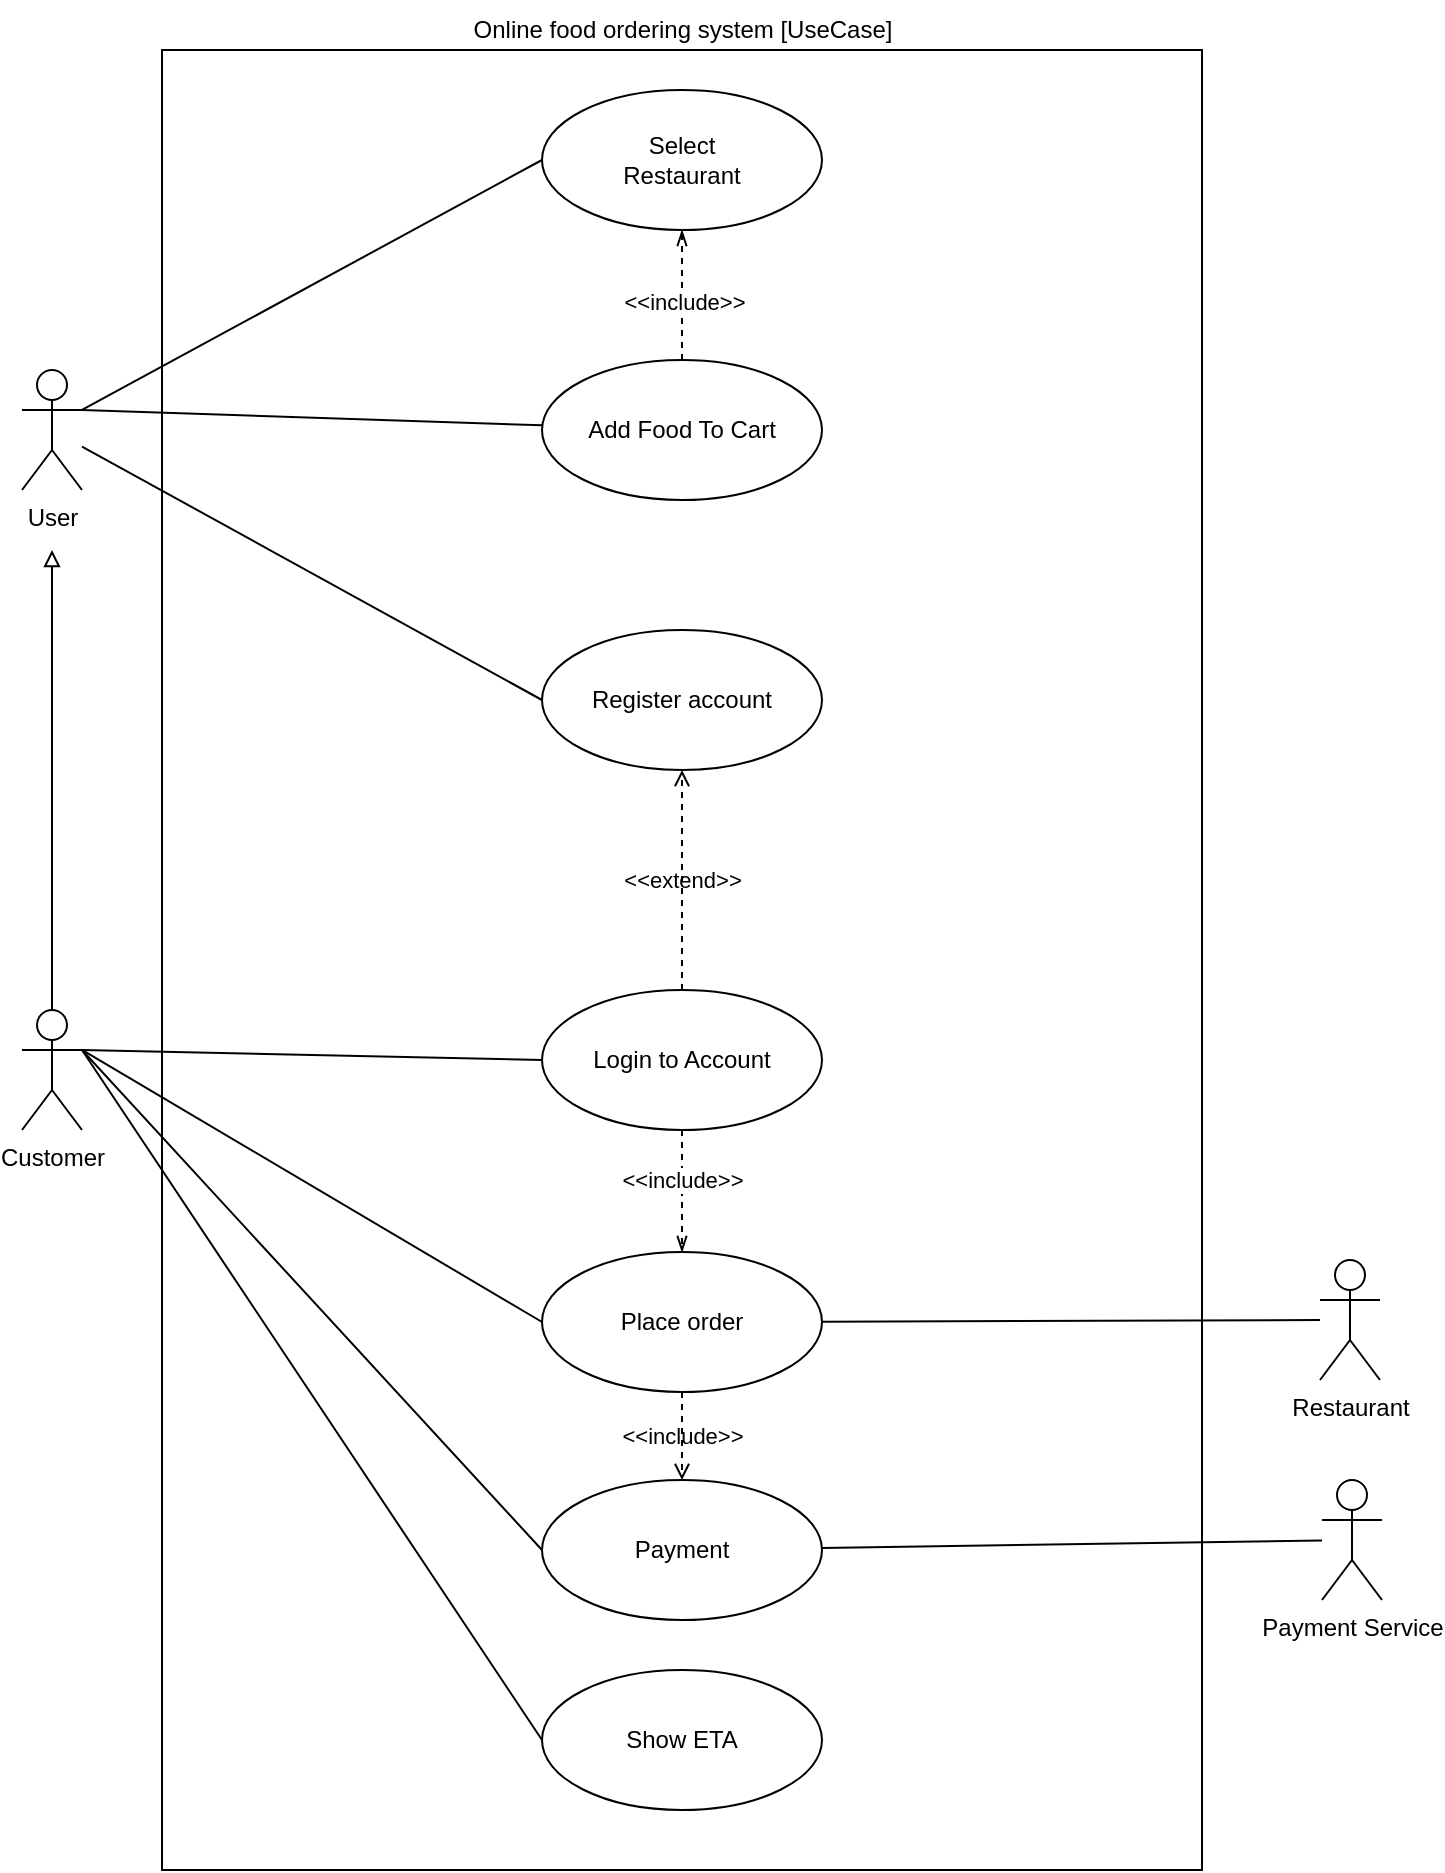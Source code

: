 <mxfile version="20.6.0" type="github" pages="6">
  <diagram id="5C2yOZhcDdu8UmGw2EsT" name="UseCase">
    <mxGraphModel dx="827" dy="1187" grid="1" gridSize="10" guides="1" tooltips="1" connect="1" arrows="1" fold="1" page="1" pageScale="1" pageWidth="827" pageHeight="1169" math="0" shadow="0">
      <root>
        <mxCell id="0" />
        <mxCell id="1" parent="0" />
        <mxCell id="oFe8WRy7C5E2Et6wAJxc-6" value="" style="rounded=0;whiteSpace=wrap;html=1;movable=1;resizable=1;rotatable=1;deletable=1;editable=1;connectable=1;" parent="1" vertex="1">
          <mxGeometry x="160" y="110" width="520" height="910" as="geometry" />
        </mxCell>
        <mxCell id="lEMSPJVFM7SucgRG7Dsa-4" style="edgeStyle=none;rounded=0;orthogonalLoop=1;jettySize=auto;html=1;entryX=0;entryY=0.5;entryDx=0;entryDy=0;endArrow=none;endFill=0;exitX=1;exitY=0.333;exitDx=0;exitDy=0;exitPerimeter=0;" parent="1" source="oFe8WRy7C5E2Et6wAJxc-2" target="oFe8WRy7C5E2Et6wAJxc-8" edge="1">
          <mxGeometry relative="1" as="geometry" />
        </mxCell>
        <mxCell id="lEMSPJVFM7SucgRG7Dsa-5" style="edgeStyle=none;rounded=0;orthogonalLoop=1;jettySize=auto;html=1;endArrow=none;endFill=0;exitX=1;exitY=0.333;exitDx=0;exitDy=0;exitPerimeter=0;" parent="1" source="oFe8WRy7C5E2Et6wAJxc-2" target="oFe8WRy7C5E2Et6wAJxc-9" edge="1">
          <mxGeometry relative="1" as="geometry" />
        </mxCell>
        <mxCell id="lEMSPJVFM7SucgRG7Dsa-30" style="edgeStyle=none;rounded=0;orthogonalLoop=1;jettySize=auto;html=1;entryX=0;entryY=0.5;entryDx=0;entryDy=0;endArrow=none;endFill=0;" parent="1" source="oFe8WRy7C5E2Et6wAJxc-2" target="lEMSPJVFM7SucgRG7Dsa-24" edge="1">
          <mxGeometry relative="1" as="geometry" />
        </mxCell>
        <mxCell id="oFe8WRy7C5E2Et6wAJxc-2" value="User" style="shape=umlActor;verticalLabelPosition=bottom;verticalAlign=top;html=1;movable=1;resizable=1;rotatable=1;deletable=1;editable=1;connectable=1;" parent="1" vertex="1">
          <mxGeometry x="90" y="270" width="30" height="60" as="geometry" />
        </mxCell>
        <mxCell id="lEMSPJVFM7SucgRG7Dsa-12" style="edgeStyle=none;rounded=0;orthogonalLoop=1;jettySize=auto;html=1;entryX=0;entryY=0.5;entryDx=0;entryDy=0;endArrow=none;endFill=0;exitX=1;exitY=0.333;exitDx=0;exitDy=0;exitPerimeter=0;" parent="1" source="oFe8WRy7C5E2Et6wAJxc-3" target="lEMSPJVFM7SucgRG7Dsa-1" edge="1">
          <mxGeometry relative="1" as="geometry" />
        </mxCell>
        <mxCell id="lEMSPJVFM7SucgRG7Dsa-17" style="edgeStyle=none;rounded=0;orthogonalLoop=1;jettySize=auto;html=1;endArrow=block;endFill=0;" parent="1" source="oFe8WRy7C5E2Et6wAJxc-3" edge="1">
          <mxGeometry relative="1" as="geometry">
            <mxPoint x="105" y="360" as="targetPoint" />
          </mxGeometry>
        </mxCell>
        <mxCell id="lEMSPJVFM7SucgRG7Dsa-20" style="edgeStyle=none;rounded=0;orthogonalLoop=1;jettySize=auto;html=1;entryX=0;entryY=0.5;entryDx=0;entryDy=0;endArrow=none;endFill=0;exitX=1;exitY=0.333;exitDx=0;exitDy=0;exitPerimeter=0;" parent="1" source="oFe8WRy7C5E2Et6wAJxc-3" target="lEMSPJVFM7SucgRG7Dsa-18" edge="1">
          <mxGeometry relative="1" as="geometry" />
        </mxCell>
        <mxCell id="lEMSPJVFM7SucgRG7Dsa-29" style="edgeStyle=none;rounded=0;orthogonalLoop=1;jettySize=auto;html=1;entryX=0;entryY=0.5;entryDx=0;entryDy=0;endArrow=none;endFill=0;exitX=1;exitY=0.333;exitDx=0;exitDy=0;exitPerimeter=0;" parent="1" source="oFe8WRy7C5E2Et6wAJxc-3" target="lEMSPJVFM7SucgRG7Dsa-26" edge="1">
          <mxGeometry relative="1" as="geometry" />
        </mxCell>
        <mxCell id="G6qv7wPFDLtuOM_BhabF-1" style="rounded=0;orthogonalLoop=1;jettySize=auto;html=1;entryX=0;entryY=0.5;entryDx=0;entryDy=0;endArrow=none;endFill=0;" parent="1" target="JJsd2a9UtuqpH0mIcwgL-1" edge="1">
          <mxGeometry relative="1" as="geometry">
            <mxPoint x="120" y="610" as="sourcePoint" />
          </mxGeometry>
        </mxCell>
        <mxCell id="oFe8WRy7C5E2Et6wAJxc-3" value="Customer" style="shape=umlActor;verticalLabelPosition=bottom;verticalAlign=top;html=1;" parent="1" vertex="1">
          <mxGeometry x="90" y="590" width="30" height="60" as="geometry" />
        </mxCell>
        <mxCell id="oFe8WRy7C5E2Et6wAJxc-7" value="Payment Service" style="shape=umlActor;verticalLabelPosition=bottom;verticalAlign=top;html=1;" parent="1" vertex="1">
          <mxGeometry x="740" y="825" width="30" height="60" as="geometry" />
        </mxCell>
        <mxCell id="oFe8WRy7C5E2Et6wAJxc-8" value="Select &lt;br&gt;Restaurant" style="ellipse;whiteSpace=wrap;html=1;" parent="1" vertex="1">
          <mxGeometry x="350" y="130" width="140" height="70" as="geometry" />
        </mxCell>
        <mxCell id="_GXmmUfaGuG3QEkQumWV-1" style="edgeStyle=orthogonalEdgeStyle;rounded=0;orthogonalLoop=1;jettySize=auto;html=1;entryX=0.5;entryY=1;entryDx=0;entryDy=0;endArrow=openThin;endFill=0;dashed=1;" parent="1" source="oFe8WRy7C5E2Et6wAJxc-9" target="oFe8WRy7C5E2Et6wAJxc-8" edge="1">
          <mxGeometry relative="1" as="geometry" />
        </mxCell>
        <mxCell id="_GXmmUfaGuG3QEkQumWV-2" value="&amp;lt;&amp;lt;include&amp;gt;&amp;gt;" style="edgeLabel;html=1;align=center;verticalAlign=middle;resizable=0;points=[];" parent="_GXmmUfaGuG3QEkQumWV-1" vertex="1" connectable="0">
          <mxGeometry x="-0.094" y="-1" relative="1" as="geometry">
            <mxPoint as="offset" />
          </mxGeometry>
        </mxCell>
        <mxCell id="oFe8WRy7C5E2Et6wAJxc-9" value="Add Food To Cart" style="ellipse;whiteSpace=wrap;html=1;" parent="1" vertex="1">
          <mxGeometry x="350" y="265" width="140" height="70" as="geometry" />
        </mxCell>
        <mxCell id="lEMSPJVFM7SucgRG7Dsa-2" style="rounded=0;orthogonalLoop=1;jettySize=auto;html=1;endArrow=none;endFill=0;" parent="1" source="lEMSPJVFM7SucgRG7Dsa-1" target="oFe8WRy7C5E2Et6wAJxc-7" edge="1">
          <mxGeometry relative="1" as="geometry" />
        </mxCell>
        <mxCell id="lEMSPJVFM7SucgRG7Dsa-1" value="Payment" style="ellipse;whiteSpace=wrap;html=1;verticalAlign=middle;" parent="1" vertex="1">
          <mxGeometry x="350" y="825" width="140" height="70" as="geometry" />
        </mxCell>
        <mxCell id="lEMSPJVFM7SucgRG7Dsa-13" value="Restaurant" style="shape=umlActor;verticalLabelPosition=bottom;verticalAlign=top;html=1;" parent="1" vertex="1">
          <mxGeometry x="739" y="715" width="30" height="60" as="geometry" />
        </mxCell>
        <mxCell id="lEMSPJVFM7SucgRG7Dsa-23" style="edgeStyle=none;rounded=0;orthogonalLoop=1;jettySize=auto;html=1;endArrow=none;endFill=0;" parent="1" source="lEMSPJVFM7SucgRG7Dsa-18" target="lEMSPJVFM7SucgRG7Dsa-13" edge="1">
          <mxGeometry relative="1" as="geometry">
            <mxPoint x="690" y="690" as="targetPoint" />
          </mxGeometry>
        </mxCell>
        <mxCell id="lEMSPJVFM7SucgRG7Dsa-18" value="Place order" style="ellipse;whiteSpace=wrap;html=1;" parent="1" vertex="1">
          <mxGeometry x="350" y="711" width="140" height="70" as="geometry" />
        </mxCell>
        <mxCell id="lEMSPJVFM7SucgRG7Dsa-19" value="&amp;lt;&amp;lt;include&amp;gt;&amp;gt;" style="html=1;verticalAlign=middle;labelBackgroundColor=none;endArrow=open;endFill=0;dashed=1;rounded=0;entryX=0.5;entryY=0;entryDx=0;entryDy=0;exitX=0.5;exitY=1;exitDx=0;exitDy=0;" parent="1" source="lEMSPJVFM7SucgRG7Dsa-18" target="lEMSPJVFM7SucgRG7Dsa-1" edge="1">
          <mxGeometry width="160" relative="1" as="geometry">
            <mxPoint x="440" y="740" as="sourcePoint" />
            <mxPoint x="440" y="780" as="targetPoint" />
          </mxGeometry>
        </mxCell>
        <mxCell id="lEMSPJVFM7SucgRG7Dsa-24" value="Register account" style="ellipse;whiteSpace=wrap;html=1;" parent="1" vertex="1">
          <mxGeometry x="350" y="400" width="140" height="70" as="geometry" />
        </mxCell>
        <mxCell id="lY9wF0IsreCFkE_s4wzu-4" style="edgeStyle=orthogonalEdgeStyle;rounded=0;orthogonalLoop=1;jettySize=auto;html=1;dashed=1;endArrow=openThin;endFill=0;" parent="1" source="lEMSPJVFM7SucgRG7Dsa-26" target="lEMSPJVFM7SucgRG7Dsa-18" edge="1">
          <mxGeometry relative="1" as="geometry" />
        </mxCell>
        <mxCell id="lY9wF0IsreCFkE_s4wzu-5" value="&amp;lt;&amp;lt;include&amp;gt;&amp;gt;" style="edgeLabel;html=1;align=center;verticalAlign=middle;resizable=0;points=[];" parent="lY9wF0IsreCFkE_s4wzu-4" vertex="1" connectable="0">
          <mxGeometry x="-0.196" relative="1" as="geometry">
            <mxPoint as="offset" />
          </mxGeometry>
        </mxCell>
        <mxCell id="lEMSPJVFM7SucgRG7Dsa-26" value="Login to Account" style="ellipse;whiteSpace=wrap;html=1;" parent="1" vertex="1">
          <mxGeometry x="350" y="580" width="140" height="70" as="geometry" />
        </mxCell>
        <mxCell id="lEMSPJVFM7SucgRG7Dsa-31" value="&amp;lt;&amp;lt;extend&amp;gt;&amp;gt;" style="html=1;verticalAlign=middle;labelBackgroundColor=none;endArrow=open;endFill=0;dashed=1;rounded=0;exitX=0.5;exitY=0;exitDx=0;exitDy=0;" parent="1" source="lEMSPJVFM7SucgRG7Dsa-26" target="lEMSPJVFM7SucgRG7Dsa-24" edge="1">
          <mxGeometry width="160" relative="1" as="geometry">
            <mxPoint x="700" y="530" as="sourcePoint" />
            <mxPoint x="860" y="530" as="targetPoint" />
          </mxGeometry>
        </mxCell>
        <mxCell id="lY9wF0IsreCFkE_s4wzu-11" value="Online food ordering system [UseCase]" style="text;html=1;align=center;verticalAlign=middle;resizable=0;points=[];autosize=1;strokeColor=none;fillColor=none;" parent="1" vertex="1">
          <mxGeometry x="305" y="85" width="230" height="30" as="geometry" />
        </mxCell>
        <mxCell id="JJsd2a9UtuqpH0mIcwgL-1" value="Show ETA" style="ellipse;whiteSpace=wrap;html=1;verticalAlign=middle;" parent="1" vertex="1">
          <mxGeometry x="350" y="920" width="140" height="70" as="geometry" />
        </mxCell>
      </root>
    </mxGraphModel>
  </diagram>
  <diagram id="heB4lT8aY2zB5Wse3kcC" name="Activity Diagram">
    <mxGraphModel dx="4901" dy="2031" grid="1" gridSize="10" guides="1" tooltips="1" connect="1" arrows="1" fold="1" page="1" pageScale="1" pageWidth="827" pageHeight="1169" math="0" shadow="0">
      <root>
        <mxCell id="0" />
        <mxCell id="1" parent="0" />
        <mxCell id="sSnX0z3AYXl1U2QgWBm0-1" value="User" style="swimlane;movable=0;resizable=0;rotatable=0;deletable=0;editable=0;connectable=0;" parent="1" vertex="1">
          <mxGeometry x="-475" y="140" width="445" height="1960" as="geometry" />
        </mxCell>
        <mxCell id="XtNU6iKqtwSH6ZtghAyV-2" style="edgeStyle=none;rounded=0;orthogonalLoop=1;jettySize=auto;html=1;entryX=0.5;entryY=0;entryDx=0;entryDy=0;endArrow=open;endFill=0;" parent="sSnX0z3AYXl1U2QgWBm0-1" source="sSnX0z3AYXl1U2QgWBm0-6" target="sSnX0z3AYXl1U2QgWBm0-7" edge="1">
          <mxGeometry relative="1" as="geometry" />
        </mxCell>
        <mxCell id="sSnX0z3AYXl1U2QgWBm0-6" value="" style="ellipse;fillColor=strokeColor;" parent="sSnX0z3AYXl1U2QgWBm0-1" vertex="1">
          <mxGeometry x="140" y="50" width="30" height="30" as="geometry" />
        </mxCell>
        <mxCell id="XtNU6iKqtwSH6ZtghAyV-1" value="[Select]" style="edgeStyle=orthogonalEdgeStyle;rounded=0;orthogonalLoop=1;jettySize=auto;html=1;entryX=0;entryY=0.5;entryDx=0;entryDy=0;endArrow=open;endFill=0;" parent="sSnX0z3AYXl1U2QgWBm0-1" source="sSnX0z3AYXl1U2QgWBm0-7" target="sSnX0z3AYXl1U2QgWBm0-8" edge="1">
          <mxGeometry relative="1" as="geometry" />
        </mxCell>
        <mxCell id="sSnX0z3AYXl1U2QgWBm0-7" value="" style="rhombus;" parent="sSnX0z3AYXl1U2QgWBm0-1" vertex="1">
          <mxGeometry x="140" y="170" width="30" height="30" as="geometry" />
        </mxCell>
        <mxCell id="sSnX0z3AYXl1U2QgWBm0-8" value="Select Restaurant" style="html=1;align=center;verticalAlign=middle;rounded=1;absoluteArcSize=1;arcSize=10;dashed=0;" parent="sSnX0z3AYXl1U2QgWBm0-1" vertex="1">
          <mxGeometry x="250" y="165" width="140" height="40" as="geometry" />
        </mxCell>
        <mxCell id="KgOlXtOIBHpD6tdwRYIK-4" style="edgeStyle=orthogonalEdgeStyle;rounded=0;orthogonalLoop=1;jettySize=auto;html=1;endArrow=open;endFill=0;" parent="sSnX0z3AYXl1U2QgWBm0-1" source="KgOlXtOIBHpD6tdwRYIK-1" target="KgOlXtOIBHpD6tdwRYIK-3" edge="1">
          <mxGeometry relative="1" as="geometry" />
        </mxCell>
        <mxCell id="KgOlXtOIBHpD6tdwRYIK-1" value="Add Option to Cart" style="html=1;align=center;verticalAlign=middle;rounded=1;absoluteArcSize=1;arcSize=10;dashed=0;" parent="sSnX0z3AYXl1U2QgWBm0-1" vertex="1">
          <mxGeometry x="85" y="285" width="140" height="40" as="geometry" />
        </mxCell>
        <mxCell id="KgOlXtOIBHpD6tdwRYIK-14" value="[No]" style="edgeStyle=orthogonalEdgeStyle;rounded=0;orthogonalLoop=1;jettySize=auto;html=1;endArrow=open;endFill=0;exitX=0.5;exitY=1;exitDx=0;exitDy=0;" parent="sSnX0z3AYXl1U2QgWBm0-1" source="KgOlXtOIBHpD6tdwRYIK-3" target="KgOlXtOIBHpD6tdwRYIK-13" edge="1">
          <mxGeometry relative="1" as="geometry" />
        </mxCell>
        <mxCell id="KgOlXtOIBHpD6tdwRYIK-3" value="" style="rhombus;" parent="sSnX0z3AYXl1U2QgWBm0-1" vertex="1">
          <mxGeometry x="140" y="410" width="30" height="30" as="geometry" />
        </mxCell>
        <mxCell id="KgOlXtOIBHpD6tdwRYIK-17" value="[Yes]" style="edgeStyle=orthogonalEdgeStyle;rounded=0;orthogonalLoop=1;jettySize=auto;html=1;entryX=0.5;entryY=0;entryDx=0;entryDy=0;endArrow=open;endFill=0;" parent="sSnX0z3AYXl1U2QgWBm0-1" source="KgOlXtOIBHpD6tdwRYIK-13" edge="1">
          <mxGeometry relative="1" as="geometry">
            <mxPoint x="155" y="620" as="targetPoint" />
          </mxGeometry>
        </mxCell>
        <mxCell id="KgOlXtOIBHpD6tdwRYIK-13" value="" style="rhombus;" parent="sSnX0z3AYXl1U2QgWBm0-1" vertex="1">
          <mxGeometry x="140" y="520" width="30" height="30" as="geometry" />
        </mxCell>
        <mxCell id="KgOlXtOIBHpD6tdwRYIK-20" style="edgeStyle=orthogonalEdgeStyle;rounded=0;orthogonalLoop=1;jettySize=auto;html=1;entryX=0;entryY=0.5;entryDx=0;entryDy=0;endArrow=open;endFill=0;exitX=0;exitY=0.5;exitDx=0;exitDy=0;" parent="sSnX0z3AYXl1U2QgWBm0-1" source="KgOlXtOIBHpD6tdwRYIK-13" target="sSnX0z3AYXl1U2QgWBm0-7" edge="1">
          <mxGeometry relative="1" as="geometry">
            <Array as="points">
              <mxPoint x="50" y="535" />
              <mxPoint x="50" y="185" />
            </Array>
          </mxGeometry>
        </mxCell>
        <mxCell id="KgOlXtOIBHpD6tdwRYIK-21" value="[No]" style="edgeLabel;html=1;align=center;verticalAlign=middle;resizable=0;points=[];" parent="KgOlXtOIBHpD6tdwRYIK-20" vertex="1" connectable="0">
          <mxGeometry x="0.058" y="-1" relative="1" as="geometry">
            <mxPoint as="offset" />
          </mxGeometry>
        </mxCell>
        <mxCell id="KgOlXtOIBHpD6tdwRYIK-47" value="" style="edgeStyle=orthogonalEdgeStyle;rounded=0;orthogonalLoop=1;jettySize=auto;html=1;endArrow=open;endFill=0;" parent="sSnX0z3AYXl1U2QgWBm0-1" source="KgOlXtOIBHpD6tdwRYIK-18" target="KgOlXtOIBHpD6tdwRYIK-46" edge="1">
          <mxGeometry relative="1" as="geometry" />
        </mxCell>
        <mxCell id="KgOlXtOIBHpD6tdwRYIK-18" value="" style="rhombus;" parent="sSnX0z3AYXl1U2QgWBm0-1" vertex="1">
          <mxGeometry x="140" y="620" width="30" height="30" as="geometry" />
        </mxCell>
        <mxCell id="KgOlXtOIBHpD6tdwRYIK-23" value="Create Account" style="html=1;align=center;verticalAlign=middle;rounded=1;absoluteArcSize=1;arcSize=10;dashed=0;" parent="sSnX0z3AYXl1U2QgWBm0-1" vertex="1">
          <mxGeometry x="270" y="615" width="140" height="40" as="geometry" />
        </mxCell>
        <mxCell id="KgOlXtOIBHpD6tdwRYIK-24" style="edgeStyle=orthogonalEdgeStyle;rounded=0;orthogonalLoop=1;jettySize=auto;html=1;endArrow=open;endFill=0;align=center;" parent="sSnX0z3AYXl1U2QgWBm0-1" source="KgOlXtOIBHpD6tdwRYIK-18" target="KgOlXtOIBHpD6tdwRYIK-23" edge="1">
          <mxGeometry relative="1" as="geometry" />
        </mxCell>
        <mxCell id="KgOlXtOIBHpD6tdwRYIK-25" value="[Yes]" style="edgeLabel;html=1;align=center;verticalAlign=middle;resizable=0;points=[];" parent="KgOlXtOIBHpD6tdwRYIK-24" vertex="1" connectable="0">
          <mxGeometry x="-0.292" y="3" relative="1" as="geometry">
            <mxPoint y="1" as="offset" />
          </mxGeometry>
        </mxCell>
        <mxCell id="KgOlXtOIBHpD6tdwRYIK-50" style="edgeStyle=orthogonalEdgeStyle;rounded=0;orthogonalLoop=1;jettySize=auto;html=1;endArrow=open;endFill=0;" parent="sSnX0z3AYXl1U2QgWBm0-1" source="KgOlXtOIBHpD6tdwRYIK-46" target="KgOlXtOIBHpD6tdwRYIK-49" edge="1">
          <mxGeometry relative="1" as="geometry" />
        </mxCell>
        <mxCell id="KgOlXtOIBHpD6tdwRYIK-46" value="" style="rhombus;" parent="sSnX0z3AYXl1U2QgWBm0-1" vertex="1">
          <mxGeometry x="140" y="730" width="30" height="30" as="geometry" />
        </mxCell>
        <mxCell id="KgOlXtOIBHpD6tdwRYIK-49" value="Log in" style="html=1;align=center;verticalAlign=middle;rounded=1;absoluteArcSize=1;arcSize=10;dashed=0;" parent="sSnX0z3AYXl1U2QgWBm0-1" vertex="1">
          <mxGeometry x="85" y="840" width="140" height="40" as="geometry" />
        </mxCell>
        <mxCell id="KgOlXtOIBHpD6tdwRYIK-61" style="edgeStyle=orthogonalEdgeStyle;rounded=0;orthogonalLoop=1;jettySize=auto;html=1;entryX=0.5;entryY=0;entryDx=0;entryDy=0;endArrow=open;endFill=0;" parent="sSnX0z3AYXl1U2QgWBm0-1" source="KgOlXtOIBHpD6tdwRYIK-56" target="KgOlXtOIBHpD6tdwRYIK-60" edge="1">
          <mxGeometry relative="1" as="geometry" />
        </mxCell>
        <mxCell id="KgOlXtOIBHpD6tdwRYIK-56" value="Choose payment &lt;br&gt;method" style="html=1;align=center;verticalAlign=middle;rounded=1;absoluteArcSize=1;arcSize=10;dashed=0;" parent="sSnX0z3AYXl1U2QgWBm0-1" vertex="1">
          <mxGeometry x="85" y="960" width="140" height="40" as="geometry" />
        </mxCell>
        <mxCell id="v2bC66bKNuA5wORL6w3h-48" style="edgeStyle=orthogonalEdgeStyle;rounded=0;orthogonalLoop=1;jettySize=auto;html=1;entryX=0.5;entryY=0;entryDx=0;entryDy=0;endArrow=open;endFill=0;" edge="1" parent="sSnX0z3AYXl1U2QgWBm0-1" source="KgOlXtOIBHpD6tdwRYIK-60" target="v2bC66bKNuA5wORL6w3h-47">
          <mxGeometry relative="1" as="geometry" />
        </mxCell>
        <mxCell id="v2bC66bKNuA5wORL6w3h-49" value="Cant pay" style="edgeLabel;html=1;align=center;verticalAlign=middle;resizable=0;points=[];" vertex="1" connectable="0" parent="v2bC66bKNuA5wORL6w3h-48">
          <mxGeometry x="0.366" y="1" relative="1" as="geometry">
            <mxPoint as="offset" />
          </mxGeometry>
        </mxCell>
        <mxCell id="KgOlXtOIBHpD6tdwRYIK-60" value="" style="rhombus;" parent="sSnX0z3AYXl1U2QgWBm0-1" vertex="1">
          <mxGeometry x="140" y="1085" width="30" height="30" as="geometry" />
        </mxCell>
        <mxCell id="v2bC66bKNuA5wORL6w3h-26" value="Input payment info" style="html=1;align=center;verticalAlign=middle;rounded=1;absoluteArcSize=1;arcSize=10;dashed=0;" vertex="1" parent="sSnX0z3AYXl1U2QgWBm0-1">
          <mxGeometry x="245" y="1190" width="140" height="40" as="geometry" />
        </mxCell>
        <mxCell id="v2bC66bKNuA5wORL6w3h-47" value="" style="shape=sumEllipse;perimeter=ellipsePerimeter;whiteSpace=wrap;html=1;backgroundOutline=1;" vertex="1" parent="sSnX0z3AYXl1U2QgWBm0-1">
          <mxGeometry x="55" y="1270" width="30" height="30" as="geometry" />
        </mxCell>
        <mxCell id="v2bC66bKNuA5wORL6w3h-71" value="Input new address" style="html=1;align=center;verticalAlign=middle;rounded=1;absoluteArcSize=1;arcSize=10;dashed=0;" vertex="1" parent="sSnX0z3AYXl1U2QgWBm0-1">
          <mxGeometry x="245" y="1280" width="140" height="40" as="geometry" />
        </mxCell>
        <mxCell id="sSnX0z3AYXl1U2QgWBm0-4" value="Online Food Ordering System" style="swimlane;movable=0;resizable=0;rotatable=0;deletable=0;editable=0;connectable=0;" parent="1" vertex="1">
          <mxGeometry x="-30" y="140" width="310" height="1960" as="geometry" />
        </mxCell>
        <mxCell id="XtNU6iKqtwSH6ZtghAyV-7" style="edgeStyle=orthogonalEdgeStyle;rounded=0;orthogonalLoop=1;jettySize=auto;html=1;entryX=0.5;entryY=0;entryDx=0;entryDy=0;endArrow=open;endFill=0;" parent="sSnX0z3AYXl1U2QgWBm0-4" source="XtNU6iKqtwSH6ZtghAyV-3" target="XtNU6iKqtwSH6ZtghAyV-6" edge="1">
          <mxGeometry relative="1" as="geometry" />
        </mxCell>
        <mxCell id="XtNU6iKqtwSH6ZtghAyV-3" value="" style="rhombus;" parent="sSnX0z3AYXl1U2QgWBm0-4" vertex="1">
          <mxGeometry x="40" y="170" width="30" height="30" as="geometry" />
        </mxCell>
        <mxCell id="XtNU6iKqtwSH6ZtghAyV-6" value="&lt;span style=&quot;&quot;&gt;View Menu&lt;/span&gt;&lt;br style=&quot;&quot;&gt;&lt;span style=&quot;&quot;&gt;Options&lt;/span&gt;" style="html=1;align=center;verticalAlign=middle;rounded=1;absoluteArcSize=1;arcSize=10;dashed=0;" parent="sSnX0z3AYXl1U2QgWBm0-4" vertex="1">
          <mxGeometry x="105" y="220" width="140" height="40" as="geometry" />
        </mxCell>
        <mxCell id="KgOlXtOIBHpD6tdwRYIK-8" value="Checkout" style="html=1;align=center;verticalAlign=middle;rounded=1;absoluteArcSize=1;arcSize=10;dashed=0;" parent="sSnX0z3AYXl1U2QgWBm0-4" vertex="1">
          <mxGeometry x="105" y="460" width="140" height="40" as="geometry" />
        </mxCell>
        <mxCell id="KgOlXtOIBHpD6tdwRYIK-44" value="Create Account" style="html=1;align=center;verticalAlign=middle;rounded=1;absoluteArcSize=1;arcSize=10;dashed=0;" parent="sSnX0z3AYXl1U2QgWBm0-4" vertex="1">
          <mxGeometry x="105" y="670" width="140" height="40" as="geometry" />
        </mxCell>
        <mxCell id="KgOlXtOIBHpD6tdwRYIK-54" value="" style="dashed=1;rounded=1;absoluteArcSize=1;arcSize=20;html=1;verticalAlign=top;align=left;spacingTop=5;spacingLeft=10;" parent="sSnX0z3AYXl1U2QgWBm0-4" vertex="1">
          <mxGeometry x="90" y="760" width="200" height="160" as="geometry" />
        </mxCell>
        <mxCell id="KgOlXtOIBHpD6tdwRYIK-51" value="&lt;span style=&quot;font-size: 14px;&quot;&gt;Authenticate User&lt;/span&gt;" style="html=1;align=center;verticalAlign=middle;rounded=1;absoluteArcSize=1;arcSize=10;dashed=0;" parent="sSnX0z3AYXl1U2QgWBm0-4" vertex="1">
          <mxGeometry x="105" y="840" width="140" height="40" as="geometry" />
        </mxCell>
        <mxCell id="KgOlXtOIBHpD6tdwRYIK-53" value="Authentication Error" style="html=1;shape=mxgraph.infographic.ribbonSimple;notch1=20;notch2=0;align=center;verticalAlign=middle;fontSize=14;fontStyle=0;fillColor=#FFFFFF;flipH=0;spacingRight=0;spacingLeft=14;" parent="sSnX0z3AYXl1U2QgWBm0-4" vertex="1">
          <mxGeometry x="105" y="780" width="170" height="40" as="geometry" />
        </mxCell>
        <mxCell id="v2bC66bKNuA5wORL6w3h-5" value="" style="html=1;points=[];perimeter=orthogonalPerimeter;fillColor=strokeColor;" vertex="1" parent="sSnX0z3AYXl1U2QgWBm0-4">
          <mxGeometry x="25" y="1480" width="5" height="150" as="geometry" />
        </mxCell>
        <mxCell id="v2bC66bKNuA5wORL6w3h-6" value="" style="html=1;points=[];perimeter=orthogonalPerimeter;fillColor=strokeColor;" vertex="1" parent="sSnX0z3AYXl1U2QgWBm0-4">
          <mxGeometry x="270" y="1480" width="5" height="150" as="geometry" />
        </mxCell>
        <mxCell id="v2bC66bKNuA5wORL6w3h-78" style="edgeStyle=orthogonalEdgeStyle;rounded=0;orthogonalLoop=1;jettySize=auto;html=1;entryX=0.217;entryY=0.133;entryDx=0;entryDy=0;entryPerimeter=0;endArrow=none;endFill=0;startArrow=open;startFill=0;" edge="1" parent="sSnX0z3AYXl1U2QgWBm0-4" source="v2bC66bKNuA5wORL6w3h-7" target="v2bC66bKNuA5wORL6w3h-6">
          <mxGeometry relative="1" as="geometry" />
        </mxCell>
        <mxCell id="v2bC66bKNuA5wORL6w3h-81" style="edgeStyle=orthogonalEdgeStyle;rounded=0;orthogonalLoop=1;jettySize=auto;html=1;entryX=1.111;entryY=0.136;entryDx=0;entryDy=0;entryPerimeter=0;startArrow=none;startFill=0;endArrow=open;endFill=0;" edge="1" parent="sSnX0z3AYXl1U2QgWBm0-4" source="v2bC66bKNuA5wORL6w3h-7" target="v2bC66bKNuA5wORL6w3h-5">
          <mxGeometry relative="1" as="geometry" />
        </mxCell>
        <mxCell id="v2bC66bKNuA5wORL6w3h-7" value="Send order&lt;br&gt;confirmation" style="html=1;align=center;verticalAlign=middle;rounded=1;absoluteArcSize=1;arcSize=10;dashed=0;" vertex="1" parent="sSnX0z3AYXl1U2QgWBm0-4">
          <mxGeometry x="83" y="1480" width="140" height="40" as="geometry" />
        </mxCell>
        <mxCell id="v2bC66bKNuA5wORL6w3h-84" style="edgeStyle=orthogonalEdgeStyle;rounded=0;orthogonalLoop=1;jettySize=auto;html=1;entryX=0.869;entryY=0.87;entryDx=0;entryDy=0;entryPerimeter=0;startArrow=none;startFill=0;endArrow=open;endFill=0;" edge="1" parent="sSnX0z3AYXl1U2QgWBm0-4" source="v2bC66bKNuA5wORL6w3h-22" target="v2bC66bKNuA5wORL6w3h-5">
          <mxGeometry relative="1" as="geometry" />
        </mxCell>
        <mxCell id="v2bC66bKNuA5wORL6w3h-22" value="Send ETA" style="html=1;align=center;verticalAlign=middle;rounded=1;absoluteArcSize=1;arcSize=10;dashed=0;" vertex="1" parent="sSnX0z3AYXl1U2QgWBm0-4">
          <mxGeometry x="83" y="1590" width="140" height="40" as="geometry" />
        </mxCell>
        <mxCell id="64-cu6Ly5fxml3ZYwXfc-8" value="Request payment info" style="html=1;align=center;verticalAlign=middle;rounded=1;absoluteArcSize=1;arcSize=10;dashed=0;" parent="sSnX0z3AYXl1U2QgWBm0-4" vertex="1">
          <mxGeometry x="100" y="1085" width="140" height="40" as="geometry" />
        </mxCell>
        <mxCell id="v2bC66bKNuA5wORL6w3h-44" style="edgeStyle=orthogonalEdgeStyle;rounded=0;orthogonalLoop=1;jettySize=auto;html=1;endArrow=open;endFill=0;entryX=0;entryY=0.5;entryDx=0;entryDy=0;" edge="1" parent="sSnX0z3AYXl1U2QgWBm0-4" source="v2bC66bKNuA5wORL6w3h-5">
          <mxGeometry relative="1" as="geometry">
            <mxPoint x="140" y="1755" as="targetPoint" />
            <Array as="points">
              <mxPoint x="-40" y="1555" />
              <mxPoint x="-40" y="1755" />
            </Array>
          </mxGeometry>
        </mxCell>
        <mxCell id="v2bC66bKNuA5wORL6w3h-51" value="Validate delivery address" style="html=1;align=center;verticalAlign=middle;rounded=1;absoluteArcSize=1;arcSize=10;dashed=0;" vertex="1" parent="sSnX0z3AYXl1U2QgWBm0-4">
          <mxGeometry x="85" y="1280" width="140" height="40" as="geometry" />
        </mxCell>
        <mxCell id="v2bC66bKNuA5wORL6w3h-80" style="edgeStyle=orthogonalEdgeStyle;rounded=0;orthogonalLoop=1;jettySize=auto;html=1;entryX=0.217;entryY=0.133;entryDx=0;entryDy=0;entryPerimeter=0;endArrow=none;endFill=0;startArrow=open;startFill=0;" edge="1" parent="sSnX0z3AYXl1U2QgWBm0-4">
          <mxGeometry relative="1" as="geometry">
            <mxPoint x="221.92" y="1609.79" as="sourcePoint" />
            <mxPoint x="270.005" y="1609.79" as="targetPoint" />
          </mxGeometry>
        </mxCell>
        <mxCell id="v2bC66bKNuA5wORL6w3h-89" value="" style="ellipse;html=1;shape=endState;fillColor=strokeColor;" vertex="1" parent="sSnX0z3AYXl1U2QgWBm0-4">
          <mxGeometry x="140" y="1740" width="30" height="30" as="geometry" />
        </mxCell>
        <mxCell id="sSnX0z3AYXl1U2QgWBm0-5" value="Restaurant" style="swimlane;movable=0;resizable=0;rotatable=0;deletable=0;editable=0;connectable=0;" parent="1" vertex="1">
          <mxGeometry x="280" y="140" width="310" height="1960" as="geometry" />
        </mxCell>
        <mxCell id="v2bC66bKNuA5wORL6w3h-90" value="Send order to&amp;nbsp;&lt;br&gt;Restaurant" style="html=1;align=center;verticalAlign=middle;rounded=1;absoluteArcSize=1;arcSize=10;dashed=0;" vertex="1" parent="sSnX0z3AYXl1U2QgWBm0-5">
          <mxGeometry x="70" y="1490" width="140" height="40" as="geometry" />
        </mxCell>
        <mxCell id="XtNU6iKqtwSH6ZtghAyV-5" style="edgeStyle=orthogonalEdgeStyle;rounded=0;orthogonalLoop=1;jettySize=auto;html=1;endArrow=open;endFill=0;" parent="1" source="sSnX0z3AYXl1U2QgWBm0-8" target="XtNU6iKqtwSH6ZtghAyV-3" edge="1">
          <mxGeometry relative="1" as="geometry" />
        </mxCell>
        <mxCell id="KgOlXtOIBHpD6tdwRYIK-2" value="" style="edgeStyle=orthogonalEdgeStyle;rounded=0;orthogonalLoop=1;jettySize=auto;html=1;endArrow=open;endFill=0;exitX=0.5;exitY=1;exitDx=0;exitDy=0;" parent="1" source="XtNU6iKqtwSH6ZtghAyV-6" target="KgOlXtOIBHpD6tdwRYIK-1" edge="1">
          <mxGeometry relative="1" as="geometry">
            <Array as="points">
              <mxPoint x="145" y="445" />
            </Array>
          </mxGeometry>
        </mxCell>
        <mxCell id="KgOlXtOIBHpD6tdwRYIK-9" value="[Yes]" style="edgeStyle=orthogonalEdgeStyle;rounded=0;orthogonalLoop=1;jettySize=auto;html=1;entryX=0.5;entryY=0;entryDx=0;entryDy=0;endArrow=open;endFill=0;" parent="1" source="KgOlXtOIBHpD6tdwRYIK-3" target="KgOlXtOIBHpD6tdwRYIK-8" edge="1">
          <mxGeometry x="-0.184" relative="1" as="geometry">
            <mxPoint as="offset" />
          </mxGeometry>
        </mxCell>
        <mxCell id="KgOlXtOIBHpD6tdwRYIK-15" style="edgeStyle=orthogonalEdgeStyle;rounded=0;orthogonalLoop=1;jettySize=auto;html=1;entryX=1;entryY=0.5;entryDx=0;entryDy=0;endArrow=open;endFill=0;exitX=0.5;exitY=1;exitDx=0;exitDy=0;" parent="1" source="KgOlXtOIBHpD6tdwRYIK-8" target="KgOlXtOIBHpD6tdwRYIK-13" edge="1">
          <mxGeometry relative="1" as="geometry">
            <Array as="points">
              <mxPoint x="145" y="675" />
            </Array>
          </mxGeometry>
        </mxCell>
        <mxCell id="KgOlXtOIBHpD6tdwRYIK-45" value="" style="edgeStyle=orthogonalEdgeStyle;rounded=0;orthogonalLoop=1;jettySize=auto;html=1;endArrow=open;endFill=0;" parent="1" source="KgOlXtOIBHpD6tdwRYIK-23" target="KgOlXtOIBHpD6tdwRYIK-44" edge="1">
          <mxGeometry relative="1" as="geometry" />
        </mxCell>
        <mxCell id="KgOlXtOIBHpD6tdwRYIK-48" style="edgeStyle=orthogonalEdgeStyle;rounded=0;orthogonalLoop=1;jettySize=auto;html=1;entryX=1;entryY=0.5;entryDx=0;entryDy=0;endArrow=open;endFill=0;exitX=0.5;exitY=1;exitDx=0;exitDy=0;" parent="1" source="KgOlXtOIBHpD6tdwRYIK-44" target="KgOlXtOIBHpD6tdwRYIK-46" edge="1">
          <mxGeometry relative="1" as="geometry">
            <Array as="points">
              <mxPoint x="145" y="885" />
            </Array>
          </mxGeometry>
        </mxCell>
        <mxCell id="KgOlXtOIBHpD6tdwRYIK-52" value="" style="edgeStyle=orthogonalEdgeStyle;rounded=0;orthogonalLoop=1;jettySize=auto;html=1;endArrow=open;endFill=0;" parent="1" source="KgOlXtOIBHpD6tdwRYIK-49" target="KgOlXtOIBHpD6tdwRYIK-51" edge="1">
          <mxGeometry relative="1" as="geometry" />
        </mxCell>
        <mxCell id="KgOlXtOIBHpD6tdwRYIK-57" style="edgeStyle=orthogonalEdgeStyle;rounded=0;orthogonalLoop=1;jettySize=auto;html=1;entryX=1;entryY=0.5;entryDx=0;entryDy=0;endArrow=open;endFill=0;exitX=0.5;exitY=1;exitDx=0;exitDy=0;" parent="1" source="KgOlXtOIBHpD6tdwRYIK-51" target="KgOlXtOIBHpD6tdwRYIK-56" edge="1">
          <mxGeometry relative="1" as="geometry">
            <Array as="points">
              <mxPoint x="145" y="1120" />
            </Array>
          </mxGeometry>
        </mxCell>
        <mxCell id="KgOlXtOIBHpD6tdwRYIK-67" style="rounded=0;orthogonalLoop=1;jettySize=auto;html=1;entryX=0;entryY=0.5;entryDx=0;entryDy=0;endArrow=none;endFill=0;dashed=1;" parent="1" source="KgOlXtOIBHpD6tdwRYIK-65" target="KgOlXtOIBHpD6tdwRYIK-3" edge="1">
          <mxGeometry relative="1" as="geometry" />
        </mxCell>
        <mxCell id="KgOlXtOIBHpD6tdwRYIK-65" value="Ready to check out?" style="shape=note2;boundedLbl=1;whiteSpace=wrap;html=1;size=25;verticalAlign=top;align=left;spacingLeft=5;" parent="1" vertex="1">
          <mxGeometry x="-680" y="535" width="160" height="60" as="geometry" />
        </mxCell>
        <mxCell id="KgOlXtOIBHpD6tdwRYIK-66" value="&lt;&lt;decisionInput&gt;&gt;" style="resizeWidth=1;part=1;strokeColor=none;fillColor=none;align=left;spacingLeft=5;" parent="KgOlXtOIBHpD6tdwRYIK-65" vertex="1">
          <mxGeometry width="160" height="25" relative="1" as="geometry" />
        </mxCell>
        <mxCell id="KgOlXtOIBHpD6tdwRYIK-70" style="edgeStyle=none;rounded=0;orthogonalLoop=1;jettySize=auto;html=1;entryX=0;entryY=0.5;entryDx=0;entryDy=0;dashed=1;endArrow=none;endFill=0;" parent="1" source="KgOlXtOIBHpD6tdwRYIK-68" target="KgOlXtOIBHpD6tdwRYIK-18" edge="1">
          <mxGeometry relative="1" as="geometry" />
        </mxCell>
        <mxCell id="KgOlXtOIBHpD6tdwRYIK-68" value="Create Account?" style="shape=note2;boundedLbl=1;whiteSpace=wrap;html=1;size=25;verticalAlign=top;align=left;spacingLeft=5;" parent="1" vertex="1">
          <mxGeometry x="-680" y="745" width="160" height="60" as="geometry" />
        </mxCell>
        <mxCell id="KgOlXtOIBHpD6tdwRYIK-69" value="&lt;&lt;decisionInput&gt;&gt;" style="resizeWidth=1;part=1;strokeColor=none;fillColor=none;align=left;spacingLeft=5;" parent="KgOlXtOIBHpD6tdwRYIK-68" vertex="1">
          <mxGeometry width="160" height="25" relative="1" as="geometry" />
        </mxCell>
        <mxCell id="64-cu6Ly5fxml3ZYwXfc-1" value="Payment Service" style="swimlane;movable=0;resizable=0;rotatable=0;deletable=0;editable=0;connectable=0;" parent="1" vertex="1">
          <mxGeometry x="590" y="140" width="310" height="1960" as="geometry" />
        </mxCell>
        <mxCell id="v2bC66bKNuA5wORL6w3h-86" style="edgeStyle=orthogonalEdgeStyle;rounded=0;orthogonalLoop=1;jettySize=auto;html=1;entryX=0.5;entryY=0;entryDx=0;entryDy=0;startArrow=none;startFill=0;endArrow=open;endFill=0;" edge="1" parent="64-cu6Ly5fxml3ZYwXfc-1" source="v2bC66bKNuA5wORL6w3h-29" target="v2bC66bKNuA5wORL6w3h-85">
          <mxGeometry relative="1" as="geometry" />
        </mxCell>
        <mxCell id="v2bC66bKNuA5wORL6w3h-88" value="[No]" style="edgeLabel;html=1;align=center;verticalAlign=middle;resizable=0;points=[];" vertex="1" connectable="0" parent="v2bC66bKNuA5wORL6w3h-86">
          <mxGeometry x="0.373" y="-1" relative="1" as="geometry">
            <mxPoint as="offset" />
          </mxGeometry>
        </mxCell>
        <mxCell id="v2bC66bKNuA5wORL6w3h-29" value="" style="rhombus;" vertex="1" parent="64-cu6Ly5fxml3ZYwXfc-1">
          <mxGeometry x="140" y="1250" width="30" height="30" as="geometry" />
        </mxCell>
        <mxCell id="v2bC66bKNuA5wORL6w3h-33" style="edgeStyle=orthogonalEdgeStyle;rounded=0;orthogonalLoop=1;jettySize=auto;html=1;entryX=0.5;entryY=0;entryDx=0;entryDy=0;endArrow=open;endFill=0;" edge="1" parent="64-cu6Ly5fxml3ZYwXfc-1" source="v2bC66bKNuA5wORL6w3h-25" target="v2bC66bKNuA5wORL6w3h-29">
          <mxGeometry relative="1" as="geometry" />
        </mxCell>
        <mxCell id="v2bC66bKNuA5wORL6w3h-25" value="Validate payment info" style="html=1;align=center;verticalAlign=middle;rounded=1;absoluteArcSize=1;arcSize=10;dashed=0;" vertex="1" parent="64-cu6Ly5fxml3ZYwXfc-1">
          <mxGeometry x="85" y="1190" width="140" height="40" as="geometry" />
        </mxCell>
        <mxCell id="v2bC66bKNuA5wORL6w3h-85" value="" style="shape=sumEllipse;perimeter=ellipsePerimeter;whiteSpace=wrap;html=1;backgroundOutline=1;" vertex="1" parent="64-cu6Ly5fxml3ZYwXfc-1">
          <mxGeometry x="237" y="1400" width="30" height="30" as="geometry" />
        </mxCell>
        <mxCell id="64-cu6Ly5fxml3ZYwXfc-9" value="[Prepay with Credit Card]" style="edgeStyle=orthogonalEdgeStyle;rounded=0;orthogonalLoop=1;jettySize=auto;html=1;endArrow=openThin;endFill=0;exitX=1;exitY=0.5;exitDx=0;exitDy=0;" parent="1" source="KgOlXtOIBHpD6tdwRYIK-60" target="64-cu6Ly5fxml3ZYwXfc-8" edge="1">
          <mxGeometry relative="1" as="geometry" />
        </mxCell>
        <mxCell id="v2bC66bKNuA5wORL6w3h-28" style="edgeStyle=orthogonalEdgeStyle;rounded=0;orthogonalLoop=1;jettySize=auto;html=1;endArrow=open;endFill=0;" edge="1" parent="1" source="v2bC66bKNuA5wORL6w3h-26" target="v2bC66bKNuA5wORL6w3h-25">
          <mxGeometry relative="1" as="geometry">
            <mxPoint x="520" y="1350" as="targetPoint" />
          </mxGeometry>
        </mxCell>
        <mxCell id="v2bC66bKNuA5wORL6w3h-31" style="edgeStyle=orthogonalEdgeStyle;rounded=0;orthogonalLoop=1;jettySize=auto;html=1;entryX=0.5;entryY=0;entryDx=0;entryDy=0;endArrow=open;endFill=0;" edge="1" parent="1" source="64-cu6Ly5fxml3ZYwXfc-8" target="v2bC66bKNuA5wORL6w3h-26">
          <mxGeometry relative="1" as="geometry">
            <Array as="points">
              <mxPoint x="140" y="1290" />
              <mxPoint x="-160" y="1290" />
            </Array>
          </mxGeometry>
        </mxCell>
        <mxCell id="v2bC66bKNuA5wORL6w3h-35" style="edgeStyle=orthogonalEdgeStyle;rounded=0;orthogonalLoop=1;jettySize=auto;html=1;endArrow=open;endFill=0;entryX=0;entryY=0.5;entryDx=0;entryDy=0;" edge="1" parent="1" source="KgOlXtOIBHpD6tdwRYIK-60" target="v2bC66bKNuA5wORL6w3h-90">
          <mxGeometry relative="1" as="geometry">
            <mxPoint x="490" y="1670" as="targetPoint" />
            <Array as="points">
              <mxPoint x="-320" y="1580" />
              <mxPoint x="330" y="1580" />
              <mxPoint x="330" y="1650" />
            </Array>
          </mxGeometry>
        </mxCell>
        <mxCell id="v2bC66bKNuA5wORL6w3h-46" value="Pay at Restaurant" style="edgeLabel;html=1;align=center;verticalAlign=middle;resizable=0;points=[];" vertex="1" connectable="0" parent="v2bC66bKNuA5wORL6w3h-35">
          <mxGeometry x="-0.343" y="1" relative="1" as="geometry">
            <mxPoint x="-1" as="offset" />
          </mxGeometry>
        </mxCell>
        <mxCell id="v2bC66bKNuA5wORL6w3h-39" style="rounded=0;orthogonalLoop=1;jettySize=auto;html=1;entryX=0.167;entryY=0.42;entryDx=0;entryDy=0;entryPerimeter=0;endArrow=none;endFill=0;dashed=1;" edge="1" parent="1" source="v2bC66bKNuA5wORL6w3h-37" target="KgOlXtOIBHpD6tdwRYIK-60">
          <mxGeometry relative="1" as="geometry" />
        </mxCell>
        <mxCell id="v2bC66bKNuA5wORL6w3h-37" value="Payment Method?" style="shape=note2;boundedLbl=1;whiteSpace=wrap;html=1;size=25;verticalAlign=top;align=left;spacingLeft=5;" vertex="1" parent="1">
          <mxGeometry x="-680" y="1210" width="160" height="60" as="geometry" />
        </mxCell>
        <mxCell id="v2bC66bKNuA5wORL6w3h-38" value="&lt;&lt;decisionInput&gt;&gt;" style="resizeWidth=1;part=1;strokeColor=none;fillColor=none;align=left;spacingLeft=5;" vertex="1" parent="v2bC66bKNuA5wORL6w3h-37">
          <mxGeometry width="160" height="25" relative="1" as="geometry" />
        </mxCell>
        <mxCell id="v2bC66bKNuA5wORL6w3h-42" style="edgeStyle=none;rounded=0;orthogonalLoop=1;jettySize=auto;html=1;dashed=1;endArrow=none;endFill=0;" edge="1" parent="1" source="v2bC66bKNuA5wORL6w3h-40" target="v2bC66bKNuA5wORL6w3h-29">
          <mxGeometry relative="1" as="geometry" />
        </mxCell>
        <mxCell id="v2bC66bKNuA5wORL6w3h-40" value="Is payment info valid?" style="shape=note2;boundedLbl=1;whiteSpace=wrap;html=1;size=25;verticalAlign=top;align=left;spacingLeft=5;" vertex="1" parent="1">
          <mxGeometry x="1000" y="1250" width="160" height="60" as="geometry" />
        </mxCell>
        <mxCell id="v2bC66bKNuA5wORL6w3h-41" value="&lt;&lt;decisionInput&gt;&gt;" style="resizeWidth=1;part=1;strokeColor=none;fillColor=none;align=left;spacingLeft=5;" vertex="1" parent="v2bC66bKNuA5wORL6w3h-40">
          <mxGeometry width="160" height="25" relative="1" as="geometry" />
        </mxCell>
        <mxCell id="v2bC66bKNuA5wORL6w3h-72" style="edgeStyle=orthogonalEdgeStyle;rounded=0;orthogonalLoop=1;jettySize=auto;html=1;entryX=1;entryY=0.5;entryDx=0;entryDy=0;endArrow=open;endFill=0;" edge="1" parent="1" source="v2bC66bKNuA5wORL6w3h-51" target="v2bC66bKNuA5wORL6w3h-71">
          <mxGeometry relative="1" as="geometry" />
        </mxCell>
        <mxCell id="v2bC66bKNuA5wORL6w3h-73" value="[No]" style="edgeLabel;html=1;align=center;verticalAlign=middle;resizable=0;points=[];" vertex="1" connectable="0" parent="v2bC66bKNuA5wORL6w3h-72">
          <mxGeometry x="0.153" relative="1" as="geometry">
            <mxPoint x="19" as="offset" />
          </mxGeometry>
        </mxCell>
        <mxCell id="v2bC66bKNuA5wORL6w3h-77" style="edgeStyle=orthogonalEdgeStyle;rounded=0;orthogonalLoop=1;jettySize=auto;html=1;entryX=1;entryY=0.5;entryDx=0;entryDy=0;endArrow=open;endFill=0;" edge="1" parent="1" source="v2bC66bKNuA5wORL6w3h-29" target="v2bC66bKNuA5wORL6w3h-51">
          <mxGeometry relative="1" as="geometry">
            <Array as="points">
              <mxPoint x="745" y="1440" />
            </Array>
          </mxGeometry>
        </mxCell>
        <mxCell id="v2bC66bKNuA5wORL6w3h-75" style="edgeStyle=orthogonalEdgeStyle;rounded=0;orthogonalLoop=1;jettySize=auto;html=1;endArrow=open;endFill=0;entryX=1;entryY=0.5;entryDx=0;entryDy=0;" edge="1" parent="1" source="v2bC66bKNuA5wORL6w3h-51" target="v2bC66bKNuA5wORL6w3h-90">
          <mxGeometry relative="1" as="geometry">
            <mxPoint x="700" y="1780" as="targetPoint" />
            <Array as="points">
              <mxPoint x="125" y="1490" />
              <mxPoint x="560" y="1490" />
              <mxPoint x="560" y="1650" />
            </Array>
          </mxGeometry>
        </mxCell>
        <mxCell id="v2bC66bKNuA5wORL6w3h-76" value="Yes" style="edgeLabel;html=1;align=center;verticalAlign=middle;resizable=0;points=[];" vertex="1" connectable="0" parent="v2bC66bKNuA5wORL6w3h-75">
          <mxGeometry x="-0.48" y="-1" relative="1" as="geometry">
            <mxPoint as="offset" />
          </mxGeometry>
        </mxCell>
        <mxCell id="v2bC66bKNuA5wORL6w3h-92" style="edgeStyle=orthogonalEdgeStyle;rounded=0;orthogonalLoop=1;jettySize=auto;html=1;startArrow=none;startFill=0;endArrow=open;endFill=0;" edge="1" parent="1" source="v2bC66bKNuA5wORL6w3h-71" target="v2bC66bKNuA5wORL6w3h-90">
          <mxGeometry relative="1" as="geometry">
            <Array as="points">
              <mxPoint x="-160" y="1540" />
              <mxPoint x="420" y="1540" />
            </Array>
          </mxGeometry>
        </mxCell>
        <mxCell id="v2bC66bKNuA5wORL6w3h-93" style="edgeStyle=orthogonalEdgeStyle;rounded=0;orthogonalLoop=1;jettySize=auto;html=1;entryX=0.926;entryY=0.564;entryDx=0;entryDy=0;entryPerimeter=0;startArrow=none;startFill=0;endArrow=open;endFill=0;" edge="1" parent="1" source="v2bC66bKNuA5wORL6w3h-90" target="v2bC66bKNuA5wORL6w3h-6">
          <mxGeometry relative="1" as="geometry">
            <Array as="points">
              <mxPoint x="420" y="1705" />
            </Array>
          </mxGeometry>
        </mxCell>
      </root>
    </mxGraphModel>
  </diagram>
  <diagram id="3LSFojrLGFxngQKGgRl_" name="Class diagram">
    <mxGraphModel dx="2194" dy="1182" grid="1" gridSize="10" guides="1" tooltips="1" connect="1" arrows="1" fold="1" page="1" pageScale="1" pageWidth="827" pageHeight="1169" math="0" shadow="0">
      <root>
        <mxCell id="0" />
        <mxCell id="1" parent="0" />
        <mxCell id="dQJtYl8RnJU_O--w2fz9-2" value="Customer" style="swimlane;fontStyle=1;align=center;verticalAlign=top;childLayout=stackLayout;horizontal=1;startSize=26;horizontalStack=0;resizeParent=1;resizeParentMax=0;resizeLast=0;collapsible=1;marginBottom=0;" parent="1" vertex="1">
          <mxGeometry x="80" y="240" width="160" height="170" as="geometry" />
        </mxCell>
        <mxCell id="dQJtYl8RnJU_O--w2fz9-3" value="customerID: Number&#xa;emailAddress: String&#xa;phoneNumber: String&#xa;deliveryAddress: String&#xa;&#xa;&#xa;&#xa;&#xa;" style="text;strokeColor=none;fillColor=none;align=left;verticalAlign=top;spacingLeft=4;spacingRight=4;overflow=hidden;rotatable=0;points=[[0,0.5],[1,0.5]];portConstraint=eastwest;" parent="dQJtYl8RnJU_O--w2fz9-2" vertex="1">
          <mxGeometry y="26" width="160" height="74" as="geometry" />
        </mxCell>
        <mxCell id="dQJtYl8RnJU_O--w2fz9-4" value="" style="line;strokeWidth=1;fillColor=none;align=left;verticalAlign=middle;spacingTop=-1;spacingLeft=3;spacingRight=3;rotatable=0;labelPosition=right;points=[];portConstraint=eastwest;strokeColor=inherit;" parent="dQJtYl8RnJU_O--w2fz9-2" vertex="1">
          <mxGeometry y="100" width="160" height="8" as="geometry" />
        </mxCell>
        <mxCell id="dQJtYl8RnJU_O--w2fz9-5" value="getCustomerInfo()&#xa;manageAccount()&#xa;updateCustomerInfo()" style="text;strokeColor=none;fillColor=none;align=left;verticalAlign=top;spacingLeft=4;spacingRight=4;overflow=hidden;rotatable=0;points=[[0,0.5],[1,0.5]];portConstraint=eastwest;" parent="dQJtYl8RnJU_O--w2fz9-2" vertex="1">
          <mxGeometry y="108" width="160" height="62" as="geometry" />
        </mxCell>
        <mxCell id="dQJtYl8RnJU_O--w2fz9-6" value="Payment Service" style="swimlane;fontStyle=1;align=center;verticalAlign=top;childLayout=stackLayout;horizontal=1;startSize=26;horizontalStack=0;resizeParent=1;resizeParentMax=0;resizeLast=0;collapsible=1;marginBottom=0;" parent="1" vertex="1">
          <mxGeometry x="560" y="239" width="160" height="150" as="geometry" />
        </mxCell>
        <mxCell id="dQJtYl8RnJU_O--w2fz9-7" value="paymentMethod: String&#xa;paidAmount: Number&#xa;status: String&#xa;" style="text;strokeColor=none;fillColor=none;align=left;verticalAlign=top;spacingLeft=4;spacingRight=4;overflow=hidden;rotatable=0;points=[[0,0.5],[1,0.5]];portConstraint=eastwest;" parent="dQJtYl8RnJU_O--w2fz9-6" vertex="1">
          <mxGeometry y="26" width="160" height="74" as="geometry" />
        </mxCell>
        <mxCell id="dQJtYl8RnJU_O--w2fz9-8" value="" style="line;strokeWidth=1;fillColor=none;align=left;verticalAlign=middle;spacingTop=-1;spacingLeft=3;spacingRight=3;rotatable=0;labelPosition=right;points=[];portConstraint=eastwest;strokeColor=inherit;" parent="dQJtYl8RnJU_O--w2fz9-6" vertex="1">
          <mxGeometry y="100" width="160" height="8" as="geometry" />
        </mxCell>
        <mxCell id="dQJtYl8RnJU_O--w2fz9-9" value="getPaymentInfo()" style="text;strokeColor=none;fillColor=none;align=left;verticalAlign=top;spacingLeft=4;spacingRight=4;overflow=hidden;rotatable=0;points=[[0,0.5],[1,0.5]];portConstraint=eastwest;" parent="dQJtYl8RnJU_O--w2fz9-6" vertex="1">
          <mxGeometry y="108" width="160" height="42" as="geometry" />
        </mxCell>
        <mxCell id="dQJtYl8RnJU_O--w2fz9-10" value="Menu Options (Product)" style="swimlane;fontStyle=1;align=center;verticalAlign=top;childLayout=stackLayout;horizontal=1;startSize=26;horizontalStack=0;resizeParent=1;resizeParentMax=0;resizeLast=0;collapsible=1;marginBottom=0;" parent="1" vertex="1">
          <mxGeometry x="80" y="700" width="160" height="160" as="geometry" />
        </mxCell>
        <mxCell id="dQJtYl8RnJU_O--w2fz9-11" value="productID: Number&#xa;productName: String&#xa;description: String&#xa;price: Number&#xa;img: String (URL)&#xa;" style="text;strokeColor=none;fillColor=none;align=left;verticalAlign=top;spacingLeft=4;spacingRight=4;overflow=hidden;rotatable=0;points=[[0,0.5],[1,0.5]];portConstraint=eastwest;" parent="dQJtYl8RnJU_O--w2fz9-10" vertex="1">
          <mxGeometry y="26" width="160" height="84" as="geometry" />
        </mxCell>
        <mxCell id="dQJtYl8RnJU_O--w2fz9-12" value="" style="line;strokeWidth=1;fillColor=none;align=left;verticalAlign=middle;spacingTop=-1;spacingLeft=3;spacingRight=3;rotatable=0;labelPosition=right;points=[];portConstraint=eastwest;strokeColor=inherit;" parent="dQJtYl8RnJU_O--w2fz9-10" vertex="1">
          <mxGeometry y="110" width="160" height="8" as="geometry" />
        </mxCell>
        <mxCell id="dQJtYl8RnJU_O--w2fz9-13" value="getProductInfo()&#xa;updateMenuOptions()" style="text;strokeColor=none;fillColor=none;align=left;verticalAlign=top;spacingLeft=4;spacingRight=4;overflow=hidden;rotatable=0;points=[[0,0.5],[1,0.5]];portConstraint=eastwest;" parent="dQJtYl8RnJU_O--w2fz9-10" vertex="1">
          <mxGeometry y="118" width="160" height="42" as="geometry" />
        </mxCell>
        <mxCell id="HLYoL11YKNLezX4DaygP-13" style="edgeStyle=orthogonalEdgeStyle;rounded=1;sketch=0;orthogonalLoop=1;jettySize=auto;html=1;entryX=0.997;entryY=0.614;entryDx=0;entryDy=0;entryPerimeter=0;shadow=0;endArrow=none;endFill=0;endSize=6;" parent="1" source="uNGkDdamyrPqutmAJa5C-2" target="aMFBdpH7cNzBbD3VvEn8-2" edge="1">
          <mxGeometry relative="1" as="geometry">
            <Array as="points">
              <mxPoint x="360" y="545" />
            </Array>
          </mxGeometry>
        </mxCell>
        <mxCell id="HLYoL11YKNLezX4DaygP-16" value="&amp;nbsp;Related to&amp;nbsp;" style="edgeLabel;html=1;align=center;verticalAlign=middle;resizable=0;points=[];" parent="HLYoL11YKNLezX4DaygP-13" vertex="1" connectable="0">
          <mxGeometry x="0.568" y="-3" relative="1" as="geometry">
            <mxPoint as="offset" />
          </mxGeometry>
        </mxCell>
        <mxCell id="uNGkDdamyrPqutmAJa5C-2" value="Order" style="swimlane;fontStyle=1;align=center;verticalAlign=top;childLayout=stackLayout;horizontal=1;startSize=26;horizontalStack=0;resizeParent=1;resizeParentMax=0;resizeLast=0;collapsible=1;marginBottom=0;" parent="1" vertex="1">
          <mxGeometry x="320" y="240" width="160" height="170" as="geometry" />
        </mxCell>
        <mxCell id="uNGkDdamyrPqutmAJa5C-3" value="orderID: Number&#xa;orderDate: Date&#xa;status: String&#xa;totalOrderSum: Number " style="text;strokeColor=none;fillColor=none;align=left;verticalAlign=top;spacingLeft=4;spacingRight=4;overflow=hidden;rotatable=0;points=[[0,0.5],[1,0.5]];portConstraint=eastwest;" parent="uNGkDdamyrPqutmAJa5C-2" vertex="1">
          <mxGeometry y="26" width="160" height="74" as="geometry" />
        </mxCell>
        <mxCell id="uNGkDdamyrPqutmAJa5C-4" value="" style="line;strokeWidth=1;fillColor=none;align=left;verticalAlign=middle;spacingTop=-1;spacingLeft=3;spacingRight=3;rotatable=0;labelPosition=right;points=[];portConstraint=eastwest;strokeColor=inherit;" parent="uNGkDdamyrPqutmAJa5C-2" vertex="1">
          <mxGeometry y="100" width="160" height="8" as="geometry" />
        </mxCell>
        <mxCell id="uNGkDdamyrPqutmAJa5C-5" value="placeOrder()&#xa;sendConfirmation()" style="text;strokeColor=none;fillColor=none;align=left;verticalAlign=top;spacingLeft=4;spacingRight=4;overflow=hidden;rotatable=0;points=[[0,0.5],[1,0.5]];portConstraint=eastwest;" parent="uNGkDdamyrPqutmAJa5C-2" vertex="1">
          <mxGeometry y="108" width="160" height="62" as="geometry" />
        </mxCell>
        <mxCell id="HLYoL11YKNLezX4DaygP-17" style="edgeStyle=orthogonalEdgeStyle;rounded=1;sketch=0;orthogonalLoop=1;jettySize=auto;html=1;shadow=0;endArrow=diamondThin;endFill=1;endSize=8;entryX=0.499;entryY=1.002;entryDx=0;entryDy=0;entryPerimeter=0;" parent="1" source="nozpUxzvyRqoLI0BhB5x-1" target="uNGkDdamyrPqutmAJa5C-5" edge="1">
          <mxGeometry relative="1" as="geometry">
            <mxPoint x="400" y="420" as="targetPoint" />
          </mxGeometry>
        </mxCell>
        <mxCell id="nozpUxzvyRqoLI0BhB5x-1" value="Restaurants" style="swimlane;fontStyle=1;align=center;verticalAlign=top;childLayout=stackLayout;horizontal=1;startSize=26;horizontalStack=0;resizeParent=1;resizeParentMax=0;resizeLast=0;collapsible=1;marginBottom=0;" parent="1" vertex="1">
          <mxGeometry x="320" y="562" width="160" height="160" as="geometry" />
        </mxCell>
        <mxCell id="nozpUxzvyRqoLI0BhB5x-2" value="restaurantID: Number&#xa;locationAddress: String&#xa;filterDelivery: Boolian&#xa;filterCategori: Boolian&#xa;&#xa;&#xa;" style="text;strokeColor=none;fillColor=none;align=left;verticalAlign=top;spacingLeft=4;spacingRight=4;overflow=hidden;rotatable=0;points=[[0,0.5],[1,0.5]];portConstraint=eastwest;" parent="nozpUxzvyRqoLI0BhB5x-1" vertex="1">
          <mxGeometry y="26" width="160" height="74" as="geometry" />
        </mxCell>
        <mxCell id="nozpUxzvyRqoLI0BhB5x-3" value="" style="line;strokeWidth=1;fillColor=none;align=left;verticalAlign=middle;spacingTop=-1;spacingLeft=3;spacingRight=3;rotatable=0;labelPosition=right;points=[];portConstraint=eastwest;strokeColor=inherit;" parent="nozpUxzvyRqoLI0BhB5x-1" vertex="1">
          <mxGeometry y="100" width="160" height="8" as="geometry" />
        </mxCell>
        <mxCell id="nozpUxzvyRqoLI0BhB5x-4" value="getFilter()&#xa;getRestaurantInfo()" style="text;strokeColor=none;fillColor=none;align=left;verticalAlign=top;spacingLeft=4;spacingRight=4;overflow=hidden;rotatable=0;points=[[0,0.5],[1,0.5]];portConstraint=eastwest;" parent="nozpUxzvyRqoLI0BhB5x-1" vertex="1">
          <mxGeometry y="108" width="160" height="52" as="geometry" />
        </mxCell>
        <mxCell id="GVDlPORUq8OMZ9MwdTZb-1" value="Delivery" style="swimlane;fontStyle=1;align=center;verticalAlign=top;childLayout=stackLayout;horizontal=1;startSize=26;horizontalStack=0;resizeParent=1;resizeParentMax=0;resizeLast=0;collapsible=1;marginBottom=0;" parent="1" vertex="1">
          <mxGeometry x="560" y="519" width="160" height="190" as="geometry" />
        </mxCell>
        <mxCell id="GVDlPORUq8OMZ9MwdTZb-2" value="deliveryID: Number&#xa;status: String&#xa;deliveryCost: Number&#xa;deliveryTime: DateTime" style="text;strokeColor=none;fillColor=none;align=left;verticalAlign=top;spacingLeft=4;spacingRight=4;overflow=hidden;rotatable=0;points=[[0,0.5],[1,0.5]];portConstraint=eastwest;" parent="GVDlPORUq8OMZ9MwdTZb-1" vertex="1">
          <mxGeometry y="26" width="160" height="94" as="geometry" />
        </mxCell>
        <mxCell id="GVDlPORUq8OMZ9MwdTZb-3" value="" style="line;strokeWidth=1;fillColor=none;align=left;verticalAlign=middle;spacingTop=-1;spacingLeft=3;spacingRight=3;rotatable=0;labelPosition=right;points=[];portConstraint=eastwest;strokeColor=inherit;" parent="GVDlPORUq8OMZ9MwdTZb-1" vertex="1">
          <mxGeometry y="120" width="160" height="8" as="geometry" />
        </mxCell>
        <mxCell id="GVDlPORUq8OMZ9MwdTZb-4" value="getDeliveryInfo()&#xa;updateDeliveryInfo()" style="text;strokeColor=none;fillColor=none;align=left;verticalAlign=top;spacingLeft=4;spacingRight=4;overflow=hidden;rotatable=0;points=[[0,0.5],[1,0.5]];portConstraint=eastwest;" parent="GVDlPORUq8OMZ9MwdTZb-1" vertex="1">
          <mxGeometry y="128" width="160" height="62" as="geometry" />
        </mxCell>
        <mxCell id="aMFBdpH7cNzBbD3VvEn8-1" value="Cart" style="swimlane;fontStyle=1;align=center;verticalAlign=top;childLayout=stackLayout;horizontal=1;startSize=26;horizontalStack=0;resizeParent=1;resizeParentMax=0;resizeLast=0;collapsible=1;marginBottom=0;" parent="1" vertex="1">
          <mxGeometry x="80" y="480" width="160" height="150" as="geometry" />
        </mxCell>
        <mxCell id="aMFBdpH7cNzBbD3VvEn8-2" value="productID: Number&#xa;quantity: Number&#xa;productName: String&#xa;" style="text;strokeColor=none;fillColor=none;align=left;verticalAlign=top;spacingLeft=4;spacingRight=4;overflow=hidden;rotatable=0;points=[[0,0.5],[1,0.5]];portConstraint=eastwest;" parent="aMFBdpH7cNzBbD3VvEn8-1" vertex="1">
          <mxGeometry y="26" width="160" height="64" as="geometry" />
        </mxCell>
        <mxCell id="aMFBdpH7cNzBbD3VvEn8-3" value="" style="line;strokeWidth=1;fillColor=none;align=left;verticalAlign=middle;spacingTop=-1;spacingLeft=3;spacingRight=3;rotatable=0;labelPosition=right;points=[];portConstraint=eastwest;strokeColor=inherit;" parent="aMFBdpH7cNzBbD3VvEn8-1" vertex="1">
          <mxGeometry y="90" width="160" height="8" as="geometry" />
        </mxCell>
        <mxCell id="aMFBdpH7cNzBbD3VvEn8-4" value="getCartInfo()&#xa;updateCart()&#xa;" style="text;strokeColor=none;fillColor=none;align=left;verticalAlign=top;spacingLeft=4;spacingRight=4;overflow=hidden;rotatable=0;points=[[0,0.5],[1,0.5]];portConstraint=eastwest;" parent="aMFBdpH7cNzBbD3VvEn8-1" vertex="1">
          <mxGeometry y="98" width="160" height="52" as="geometry" />
        </mxCell>
        <mxCell id="HLYoL11YKNLezX4DaygP-10" value="" style="endArrow=none;startArrow=diamondThin;endFill=0;startFill=0;html=1;verticalAlign=bottom;labelBackgroundColor=none;strokeWidth=1;startSize=8;endSize=8;rounded=0;shadow=0;sketch=0;exitX=0.503;exitY=1.004;exitDx=0;exitDy=0;exitPerimeter=0;entryX=0.5;entryY=0;entryDx=0;entryDy=0;" parent="1" source="aMFBdpH7cNzBbD3VvEn8-4" target="dQJtYl8RnJU_O--w2fz9-10" edge="1">
          <mxGeometry width="160" relative="1" as="geometry">
            <mxPoint x="240" y="810" as="sourcePoint" />
            <mxPoint x="190" y="800" as="targetPoint" />
          </mxGeometry>
        </mxCell>
        <mxCell id="HLYoL11YKNLezX4DaygP-11" value="" style="endArrow=none;startArrow=diamondThin;endFill=0;startFill=1;html=1;verticalAlign=bottom;labelBackgroundColor=none;strokeWidth=1;startSize=8;endSize=8;rounded=0;shadow=0;sketch=0;exitX=0.495;exitY=1.01;exitDx=0;exitDy=0;exitPerimeter=0;" parent="1" source="dQJtYl8RnJU_O--w2fz9-5" edge="1">
          <mxGeometry width="160" relative="1" as="geometry">
            <mxPoint x="160" y="420" as="sourcePoint" />
            <mxPoint x="160" y="480" as="targetPoint" />
          </mxGeometry>
        </mxCell>
        <mxCell id="HLYoL11YKNLezX4DaygP-12" value="" style="endArrow=none;startArrow=diamondThin;endFill=0;startFill=1;html=1;verticalAlign=bottom;labelBackgroundColor=none;strokeWidth=1;startSize=8;endSize=8;rounded=0;shadow=0;sketch=0;exitX=1.011;exitY=0.716;exitDx=0;exitDy=0;exitPerimeter=0;entryX=0;entryY=0.73;entryDx=0;entryDy=0;entryPerimeter=0;" parent="1" source="dQJtYl8RnJU_O--w2fz9-3" target="uNGkDdamyrPqutmAJa5C-3" edge="1">
          <mxGeometry width="160" relative="1" as="geometry">
            <mxPoint x="169.2" y="420.62" as="sourcePoint" />
            <mxPoint x="170" y="490" as="targetPoint" />
          </mxGeometry>
        </mxCell>
        <mxCell id="HLYoL11YKNLezX4DaygP-14" value="" style="endArrow=none;startArrow=diamondThin;endFill=0;startFill=1;html=1;verticalAlign=bottom;labelBackgroundColor=none;strokeWidth=1;startSize=8;endSize=8;rounded=0;shadow=0;sketch=0;exitX=1.002;exitY=0.692;exitDx=0;exitDy=0;exitPerimeter=0;entryX=-0.001;entryY=0.699;entryDx=0;entryDy=0;entryPerimeter=0;" parent="1" source="uNGkDdamyrPqutmAJa5C-3" target="dQJtYl8RnJU_O--w2fz9-7" edge="1">
          <mxGeometry width="160" relative="1" as="geometry">
            <mxPoint x="490" y="310.004" as="sourcePoint" />
            <mxPoint x="568.24" y="311.04" as="targetPoint" />
          </mxGeometry>
        </mxCell>
        <mxCell id="HLYoL11YKNLezX4DaygP-15" value="" style="endArrow=none;startArrow=diamondThin;endFill=0;startFill=1;html=1;verticalAlign=bottom;labelBackgroundColor=none;strokeWidth=1;startSize=8;endSize=8;rounded=1;shadow=0;sketch=0;exitX=0.744;exitY=1.022;exitDx=0;exitDy=0;exitPerimeter=0;entryX=0.5;entryY=0;entryDx=0;entryDy=0;edgeStyle=orthogonalEdgeStyle;" parent="1" source="uNGkDdamyrPqutmAJa5C-5" target="GVDlPORUq8OMZ9MwdTZb-1" edge="1">
          <mxGeometry width="160" relative="1" as="geometry">
            <mxPoint x="440" y="440.004" as="sourcePoint" />
            <mxPoint x="518.24" y="441.04" as="targetPoint" />
            <Array as="points">
              <mxPoint x="440" y="411" />
              <mxPoint x="440" y="490" />
              <mxPoint x="640" y="490" />
            </Array>
          </mxGeometry>
        </mxCell>
        <mxCell id="HLYoL11YKNLezX4DaygP-21" value="1" style="text;html=1;strokeColor=none;fillColor=none;align=center;verticalAlign=middle;whiteSpace=wrap;rounded=0;" parent="1" vertex="1">
          <mxGeometry x="401" y="419" width="13" height="12" as="geometry" />
        </mxCell>
        <mxCell id="HLYoL11YKNLezX4DaygP-22" value="1" style="text;html=1;strokeColor=none;fillColor=none;align=center;verticalAlign=middle;whiteSpace=wrap;rounded=0;" parent="1" vertex="1">
          <mxGeometry x="240" y="304" width="13" height="12" as="geometry" />
        </mxCell>
        <mxCell id="HLYoL11YKNLezX4DaygP-23" value="1" style="text;html=1;strokeColor=none;fillColor=none;align=center;verticalAlign=middle;whiteSpace=wrap;rounded=0;" parent="1" vertex="1">
          <mxGeometry x="159" y="417" width="13" height="12" as="geometry" />
        </mxCell>
        <mxCell id="HLYoL11YKNLezX4DaygP-24" value="1..*" style="text;html=1;strokeColor=none;fillColor=none;align=center;verticalAlign=middle;whiteSpace=wrap;rounded=0;" parent="1" vertex="1">
          <mxGeometry x="163" y="687" width="13" height="12" as="geometry" />
        </mxCell>
        <mxCell id="HLYoL11YKNLezX4DaygP-25" value="1" style="text;html=1;strokeColor=none;fillColor=none;align=center;verticalAlign=middle;whiteSpace=wrap;rounded=0;" parent="1" vertex="1">
          <mxGeometry x="480" y="304" width="13" height="12" as="geometry" />
        </mxCell>
        <mxCell id="HLYoL11YKNLezX4DaygP-26" value="0..*" style="text;html=1;strokeColor=none;fillColor=none;align=center;verticalAlign=middle;whiteSpace=wrap;rounded=0;" parent="1" vertex="1">
          <mxGeometry x="165" y="638" width="13" height="12" as="geometry" />
        </mxCell>
        <mxCell id="HLYoL11YKNLezX4DaygP-27" value="1..*" style="text;html=1;strokeColor=none;fillColor=none;align=center;verticalAlign=middle;whiteSpace=wrap;rounded=0;" parent="1" vertex="1">
          <mxGeometry x="303" y="304" width="13" height="12" as="geometry" />
        </mxCell>
        <mxCell id="HLYoL11YKNLezX4DaygP-29" value="1..*" style="text;html=1;strokeColor=none;fillColor=none;align=center;verticalAlign=middle;whiteSpace=wrap;rounded=0;" parent="1" vertex="1">
          <mxGeometry x="543" y="304" width="13" height="12" as="geometry" />
        </mxCell>
        <mxCell id="HLYoL11YKNLezX4DaygP-30" value="1..*" style="text;html=1;strokeColor=none;fillColor=none;align=center;verticalAlign=middle;whiteSpace=wrap;rounded=0;" parent="1" vertex="1">
          <mxGeometry x="645" y="506" width="13" height="12" as="geometry" />
        </mxCell>
        <mxCell id="HLYoL11YKNLezX4DaygP-31" value="1" style="text;html=1;strokeColor=none;fillColor=none;align=center;verticalAlign=middle;whiteSpace=wrap;rounded=0;" parent="1" vertex="1">
          <mxGeometry x="440" y="419" width="13" height="12" as="geometry" />
        </mxCell>
        <mxCell id="HLYoL11YKNLezX4DaygP-32" value="1..*" style="text;html=1;strokeColor=none;fillColor=none;align=center;verticalAlign=middle;whiteSpace=wrap;rounded=0;" parent="1" vertex="1">
          <mxGeometry x="404" y="547" width="13" height="12" as="geometry" />
        </mxCell>
        <mxCell id="HLYoL11YKNLezX4DaygP-33" value="0..1" style="text;html=1;strokeColor=none;fillColor=none;align=center;verticalAlign=middle;whiteSpace=wrap;rounded=0;" parent="1" vertex="1">
          <mxGeometry x="343" y="417" width="13" height="12" as="geometry" />
        </mxCell>
        <mxCell id="HLYoL11YKNLezX4DaygP-34" value="1" style="text;html=1;strokeColor=none;fillColor=none;align=center;verticalAlign=middle;whiteSpace=wrap;rounded=0;" parent="1" vertex="1">
          <mxGeometry x="241" y="530" width="13" height="12" as="geometry" />
        </mxCell>
        <mxCell id="HLYoL11YKNLezX4DaygP-35" value="1..*" style="text;html=1;strokeColor=none;fillColor=none;align=center;verticalAlign=middle;whiteSpace=wrap;rounded=0;" parent="1" vertex="1">
          <mxGeometry x="165" y="465" width="13" height="12" as="geometry" />
        </mxCell>
      </root>
    </mxGraphModel>
  </diagram>
  <diagram id="rdeHf4TdWS1WWEgRXUAP" name="Sequence diagram">
    <mxGraphModel dx="847" dy="1396" grid="1" gridSize="10" guides="1" tooltips="1" connect="1" arrows="1" fold="1" page="1" pageScale="1" pageWidth="827" pageHeight="1169" math="0" shadow="0">
      <root>
        <mxCell id="0" />
        <mxCell id="1" parent="0" />
        <mxCell id="aSOtoEUyUpHPexOOqho0-3" value="Alternative" style="shape=umlFrame;whiteSpace=wrap;html=1;width=120;height=30;boundedLbl=1;verticalAlign=middle;align=left;spacingLeft=5;movable=1;resizable=1;rotatable=1;deletable=1;editable=1;connectable=1;" parent="1" vertex="1">
          <mxGeometry x="40" y="170" width="940" height="1150" as="geometry" />
        </mxCell>
        <mxCell id="bVG4GVcBak8xv8IEx_zy-5" style="edgeStyle=orthogonalEdgeStyle;rounded=0;orthogonalLoop=1;jettySize=auto;html=1;dashed=1;endArrow=none;endFill=0;movable=0;resizable=0;rotatable=0;deletable=0;editable=0;connectable=0;" parent="1" source="UQxUL5siSHEV9HwrypF1-3" edge="1">
          <mxGeometry relative="1" as="geometry">
            <mxPoint x="375" y="1321.304" as="targetPoint" />
          </mxGeometry>
        </mxCell>
        <mxCell id="UQxUL5siSHEV9HwrypF1-3" value=":Online Food &lt;br&gt;Ordering System" style="html=1;movable=0;resizable=0;rotatable=0;deletable=0;editable=0;connectable=0;" parent="1" vertex="1">
          <mxGeometry x="300" y="90" width="150" height="50" as="geometry" />
        </mxCell>
        <mxCell id="bVG4GVcBak8xv8IEx_zy-4" style="edgeStyle=orthogonalEdgeStyle;rounded=0;orthogonalLoop=1;jettySize=auto;html=1;dashed=1;endArrow=none;endFill=0;movable=1;resizable=1;rotatable=1;deletable=1;editable=1;connectable=1;startArrow=none;" parent="1" source="uuviKHJLs4wPi967wcpE-74" edge="1">
          <mxGeometry relative="1" as="geometry">
            <mxPoint x="123" y="1320" as="targetPoint" />
            <mxPoint x="124" y="140" as="sourcePoint" />
            <Array as="points">
              <mxPoint x="123" y="140" />
            </Array>
          </mxGeometry>
        </mxCell>
        <mxCell id="bVG4GVcBak8xv8IEx_zy-6" style="edgeStyle=orthogonalEdgeStyle;rounded=0;orthogonalLoop=1;jettySize=auto;html=1;dashed=1;endArrow=none;endFill=0;movable=0;resizable=0;rotatable=0;deletable=0;editable=0;connectable=0;" parent="1" source="aSOtoEUyUpHPexOOqho0-2" edge="1">
          <mxGeometry relative="1" as="geometry">
            <mxPoint x="635" y="1321.739" as="targetPoint" />
          </mxGeometry>
        </mxCell>
        <mxCell id="aSOtoEUyUpHPexOOqho0-2" value=":Database" style="html=1;movable=1;resizable=1;rotatable=1;deletable=1;editable=1;connectable=1;" parent="1" vertex="1">
          <mxGeometry x="560" y="90" width="150" height="50" as="geometry" />
        </mxCell>
        <mxCell id="aSOtoEUyUpHPexOOqho0-4" value="loop (*)" style="shape=umlFrame;whiteSpace=wrap;html=1;width=120;height=30;boundedLbl=1;verticalAlign=middle;align=left;spacingLeft=5;movable=1;resizable=1;rotatable=1;deletable=1;editable=1;connectable=1;" parent="1" vertex="1">
          <mxGeometry x="70" y="357" width="880" height="113" as="geometry" />
        </mxCell>
        <mxCell id="bVG4GVcBak8xv8IEx_zy-1" value="[logged in == no]" style="text;html=1;strokeColor=none;fillColor=none;align=center;verticalAlign=middle;whiteSpace=wrap;rounded=0;" parent="1" vertex="1">
          <mxGeometry x="160" y="170" width="110" height="30" as="geometry" />
        </mxCell>
        <mxCell id="bVG4GVcBak8xv8IEx_zy-3" value="[logged in == yes]" style="text;html=1;strokeColor=none;fillColor=none;align=center;verticalAlign=middle;whiteSpace=wrap;rounded=0;" parent="1" vertex="1">
          <mxGeometry x="160" y="750" width="110" height="30" as="geometry" />
        </mxCell>
        <mxCell id="bVG4GVcBak8xv8IEx_zy-11" value="" style="endArrow=classic;html=1;rounded=0;" parent="1" edge="1">
          <mxGeometry width="50" height="50" relative="1" as="geometry">
            <mxPoint x="120" y="410" as="sourcePoint" />
            <mxPoint x="370" y="410" as="targetPoint" />
          </mxGeometry>
        </mxCell>
        <mxCell id="bVG4GVcBak8xv8IEx_zy-13" value="&amp;nbsp;add&amp;amp;DeleteOrderItems(menuOptions)" style="edgeLabel;html=1;align=center;verticalAlign=middle;resizable=0;points=[];" parent="bVG4GVcBak8xv8IEx_zy-11" vertex="1" connectable="0">
          <mxGeometry x="-0.033" relative="1" as="geometry">
            <mxPoint as="offset" />
          </mxGeometry>
        </mxCell>
        <mxCell id="OC7Hj78OGlFzbQwXluJd-3" value="[Adjust Menu Options]" style="text;html=1;strokeColor=none;fillColor=none;align=center;verticalAlign=middle;whiteSpace=wrap;rounded=0;" parent="1" vertex="1">
          <mxGeometry x="190" y="357" width="140" height="30" as="geometry" />
        </mxCell>
        <mxCell id="SqLGeOBYauHM2jhXjTtJ-1" value="Customer" style="shape=umlActor;verticalLabelPosition=bottom;verticalAlign=top;html=1;outlineConnect=0;movable=1;resizable=1;rotatable=1;deletable=1;editable=1;connectable=1;" parent="1" vertex="1">
          <mxGeometry x="109" y="60" width="30" height="60" as="geometry" />
        </mxCell>
        <mxCell id="uuviKHJLs4wPi967wcpE-1" style="edgeStyle=orthogonalEdgeStyle;rounded=0;orthogonalLoop=1;jettySize=auto;html=1;dashed=1;endArrow=none;endFill=0;movable=0;resizable=0;rotatable=0;deletable=0;editable=0;connectable=0;" parent="1" source="uuviKHJLs4wPi967wcpE-2" edge="1">
          <mxGeometry relative="1" as="geometry">
            <mxPoint x="870" y="1320.87" as="targetPoint" />
            <Array as="points">
              <mxPoint x="875" y="1321" />
            </Array>
          </mxGeometry>
        </mxCell>
        <mxCell id="uuviKHJLs4wPi967wcpE-2" value=":Restaurant" style="html=1;movable=0;resizable=0;rotatable=0;deletable=0;editable=0;connectable=0;" parent="1" vertex="1">
          <mxGeometry x="800" y="90" width="150" height="50" as="geometry" />
        </mxCell>
        <mxCell id="uuviKHJLs4wPi967wcpE-3" value="" style="endArrow=open;html=1;rounded=0;entryX=0.066;entryY=0.082;entryDx=0;entryDy=0;entryPerimeter=0;dashed=1;endFill=0;" parent="1" edge="1">
          <mxGeometry width="50" height="50" relative="1" as="geometry">
            <mxPoint x="633.94" y="207" as="sourcePoint" />
            <mxPoint x="374.0" y="207" as="targetPoint" />
            <Array as="points" />
          </mxGeometry>
        </mxCell>
        <mxCell id="uuviKHJLs4wPi967wcpE-4" value="fetchRestaurantsList: restaurants" style="edgeLabel;html=1;align=center;verticalAlign=middle;resizable=0;points=[];" parent="uuviKHJLs4wPi967wcpE-3" vertex="1" connectable="0">
          <mxGeometry x="-0.033" relative="1" as="geometry">
            <mxPoint as="offset" />
          </mxGeometry>
        </mxCell>
        <mxCell id="uuviKHJLs4wPi967wcpE-5" value="" style="endArrow=classic;html=1;rounded=0;endSize=6;" parent="1" edge="1">
          <mxGeometry width="50" height="50" relative="1" as="geometry">
            <mxPoint x="372" y="237" as="sourcePoint" />
            <mxPoint x="127" y="237" as="targetPoint" />
            <Array as="points" />
          </mxGeometry>
        </mxCell>
        <mxCell id="uuviKHJLs4wPi967wcpE-6" value="displayRestaurantsList(restaurants)" style="edgeLabel;html=1;align=center;verticalAlign=middle;resizable=0;points=[];" parent="uuviKHJLs4wPi967wcpE-5" vertex="1" connectable="0">
          <mxGeometry x="-0.033" relative="1" as="geometry">
            <mxPoint as="offset" />
          </mxGeometry>
        </mxCell>
        <mxCell id="uuviKHJLs4wPi967wcpE-7" value="" style="endArrow=classic;html=1;rounded=0;" parent="1" edge="1">
          <mxGeometry width="50" height="50" relative="1" as="geometry">
            <mxPoint x="128" y="267" as="sourcePoint" />
            <mxPoint x="634" y="270" as="targetPoint" />
          </mxGeometry>
        </mxCell>
        <mxCell id="uuviKHJLs4wPi967wcpE-8" value="chooseRestaurant(restaurant)" style="edgeLabel;html=1;align=center;verticalAlign=middle;resizable=0;points=[];" parent="uuviKHJLs4wPi967wcpE-7" vertex="1" connectable="0">
          <mxGeometry x="-0.033" relative="1" as="geometry">
            <mxPoint as="offset" />
          </mxGeometry>
        </mxCell>
        <mxCell id="uuviKHJLs4wPi967wcpE-11" value="" style="endArrow=open;html=1;rounded=0;entryX=0.066;entryY=0.082;entryDx=0;entryDy=0;entryPerimeter=0;dashed=1;endFill=0;" parent="1" edge="1">
          <mxGeometry width="50" height="50" relative="1" as="geometry">
            <mxPoint x="639.97" y="297" as="sourcePoint" />
            <mxPoint x="380.03" y="297" as="targetPoint" />
            <Array as="points" />
          </mxGeometry>
        </mxCell>
        <mxCell id="uuviKHJLs4wPi967wcpE-12" value="fetchMenuOptions: menuOptions" style="edgeLabel;html=1;align=center;verticalAlign=middle;resizable=0;points=[];" parent="uuviKHJLs4wPi967wcpE-11" vertex="1" connectable="0">
          <mxGeometry x="-0.033" relative="1" as="geometry">
            <mxPoint as="offset" />
          </mxGeometry>
        </mxCell>
        <mxCell id="uuviKHJLs4wPi967wcpE-15" value="loop (1,3)" style="shape=umlFrame;whiteSpace=wrap;html=1;width=120;height=30;boundedLbl=1;verticalAlign=middle;align=left;spacingLeft=5;movable=1;resizable=1;rotatable=1;deletable=1;editable=1;connectable=1;" parent="1" vertex="1">
          <mxGeometry x="70" y="487" width="880" height="120" as="geometry" />
        </mxCell>
        <mxCell id="uuviKHJLs4wPi967wcpE-16" value="" style="endArrow=classic;html=1;rounded=0;" parent="1" edge="1">
          <mxGeometry width="50" height="50" relative="1" as="geometry">
            <mxPoint x="120" y="537" as="sourcePoint" />
            <mxPoint x="370" y="537" as="targetPoint" />
          </mxGeometry>
        </mxCell>
        <mxCell id="uuviKHJLs4wPi967wcpE-17" value="postLoginDetails(user, password)" style="edgeLabel;html=1;align=center;verticalAlign=middle;resizable=0;points=[];" parent="uuviKHJLs4wPi967wcpE-16" vertex="1" connectable="0">
          <mxGeometry x="-0.033" relative="1" as="geometry">
            <mxPoint as="offset" />
          </mxGeometry>
        </mxCell>
        <mxCell id="uuviKHJLs4wPi967wcpE-18" value="[Correct Login Details]" style="text;html=1;strokeColor=none;fillColor=none;align=center;verticalAlign=middle;whiteSpace=wrap;rounded=0;" parent="1" vertex="1">
          <mxGeometry x="190" y="487" width="140" height="30" as="geometry" />
        </mxCell>
        <mxCell id="uuviKHJLs4wPi967wcpE-19" value="" style="endArrow=classic;html=1;rounded=0;" parent="1" edge="1">
          <mxGeometry width="50" height="50" relative="1" as="geometry">
            <mxPoint x="375.0" y="567" as="sourcePoint" />
            <mxPoint x="625" y="567" as="targetPoint" />
          </mxGeometry>
        </mxCell>
        <mxCell id="uuviKHJLs4wPi967wcpE-20" value="checkLoginDetails(user, password)" style="edgeLabel;html=1;align=center;verticalAlign=middle;resizable=0;points=[];" parent="uuviKHJLs4wPi967wcpE-19" vertex="1" connectable="0">
          <mxGeometry x="-0.033" relative="1" as="geometry">
            <mxPoint as="offset" />
          </mxGeometry>
        </mxCell>
        <mxCell id="uuviKHJLs4wPi967wcpE-21" value="break" style="shape=umlFrame;whiteSpace=wrap;html=1;width=120;height=30;boundedLbl=1;verticalAlign=middle;align=left;spacingLeft=5;movable=1;resizable=1;rotatable=1;deletable=1;editable=1;connectable=1;" parent="1" vertex="1">
          <mxGeometry x="70" y="617" width="880" height="80" as="geometry" />
        </mxCell>
        <mxCell id="uuviKHJLs4wPi967wcpE-22" value="[Incorrect Login Details]" style="text;html=1;strokeColor=none;fillColor=none;align=center;verticalAlign=middle;whiteSpace=wrap;rounded=0;" parent="1" vertex="1">
          <mxGeometry x="190" y="617" width="140" height="30" as="geometry" />
        </mxCell>
        <mxCell id="uuviKHJLs4wPi967wcpE-24" value="" style="endArrow=classic;html=1;rounded=0;endSize=6;" parent="1" edge="1">
          <mxGeometry width="50" height="50" relative="1" as="geometry">
            <mxPoint x="365" y="665" as="sourcePoint" />
            <mxPoint x="120" y="665" as="targetPoint" />
            <Array as="points" />
          </mxGeometry>
        </mxCell>
        <mxCell id="uuviKHJLs4wPi967wcpE-25" value="displayErrorMessage()" style="edgeLabel;html=1;align=center;verticalAlign=middle;resizable=0;points=[];" parent="uuviKHJLs4wPi967wcpE-24" vertex="1" connectable="0">
          <mxGeometry x="-0.033" relative="1" as="geometry">
            <mxPoint as="offset" />
          </mxGeometry>
        </mxCell>
        <mxCell id="uuviKHJLs4wPi967wcpE-28" value="" style="endArrow=open;html=1;rounded=0;endSize=6;dashed=1;endFill=0;" parent="1" edge="1">
          <mxGeometry width="50" height="50" relative="1" as="geometry">
            <mxPoint x="371" y="327.0" as="sourcePoint" />
            <mxPoint x="126.0" y="327.0" as="targetPoint" />
            <Array as="points" />
          </mxGeometry>
        </mxCell>
        <mxCell id="uuviKHJLs4wPi967wcpE-29" value="displayMenuOptions(menuOptions)" style="edgeLabel;html=1;align=center;verticalAlign=middle;resizable=0;points=[];" parent="uuviKHJLs4wPi967wcpE-28" vertex="1" connectable="0">
          <mxGeometry x="-0.033" relative="1" as="geometry">
            <mxPoint as="offset" />
          </mxGeometry>
        </mxCell>
        <mxCell id="uuviKHJLs4wPi967wcpE-34" value="" style="endArrow=classic;html=1;rounded=0;" parent="1" edge="1">
          <mxGeometry width="50" height="50" relative="1" as="geometry">
            <mxPoint x="379" y="790" as="sourcePoint" />
            <mxPoint x="629" y="790" as="targetPoint" />
          </mxGeometry>
        </mxCell>
        <mxCell id="uuviKHJLs4wPi967wcpE-35" value="fetchCheckout(orderID)" style="edgeLabel;html=1;align=center;verticalAlign=middle;resizable=0;points=[];" parent="uuviKHJLs4wPi967wcpE-34" vertex="1" connectable="0">
          <mxGeometry x="-0.033" relative="1" as="geometry">
            <mxPoint as="offset" />
          </mxGeometry>
        </mxCell>
        <mxCell id="uuviKHJLs4wPi967wcpE-36" value="" style="endArrow=open;html=1;rounded=0;entryX=0.066;entryY=0.082;entryDx=0;entryDy=0;entryPerimeter=0;dashed=1;endFill=0;" parent="1" edge="1">
          <mxGeometry width="50" height="50" relative="1" as="geometry">
            <mxPoint x="633.94" y="820" as="sourcePoint" />
            <mxPoint x="374.0" y="820" as="targetPoint" />
            <Array as="points" />
          </mxGeometry>
        </mxCell>
        <mxCell id="uuviKHJLs4wPi967wcpE-37" value="fetchOrder: orderID" style="edgeLabel;html=1;align=center;verticalAlign=middle;resizable=0;points=[];" parent="uuviKHJLs4wPi967wcpE-36" vertex="1" connectable="0">
          <mxGeometry x="-0.033" relative="1" as="geometry">
            <mxPoint as="offset" />
          </mxGeometry>
        </mxCell>
        <mxCell id="uuviKHJLs4wPi967wcpE-41" value="" style="endArrow=open;html=1;rounded=0;endSize=6;dashed=1;endFill=0;" parent="1" edge="1">
          <mxGeometry width="50" height="50" relative="1" as="geometry">
            <mxPoint x="371" y="850.0" as="sourcePoint" />
            <mxPoint x="126.0" y="850.0" as="targetPoint" />
            <Array as="points" />
          </mxGeometry>
        </mxCell>
        <mxCell id="uuviKHJLs4wPi967wcpE-42" value="displayOrder: orderList" style="edgeLabel;html=1;align=center;verticalAlign=middle;resizable=0;points=[];" parent="uuviKHJLs4wPi967wcpE-41" vertex="1" connectable="0">
          <mxGeometry x="-0.033" relative="1" as="geometry">
            <mxPoint as="offset" />
          </mxGeometry>
        </mxCell>
        <mxCell id="uuviKHJLs4wPi967wcpE-78" value="" style="endArrow=none;dashed=1;html=1;dashPattern=1 3;strokeWidth=2;rounded=0;shadow=0;sketch=0;endSize=6;" parent="1" edge="1">
          <mxGeometry width="50" height="50" relative="1" as="geometry">
            <mxPoint x="40" y="750" as="sourcePoint" />
            <mxPoint x="980" y="750" as="targetPoint" />
          </mxGeometry>
        </mxCell>
        <mxCell id="uuviKHJLs4wPi967wcpE-74" value="" style="group;movable=1;resizable=1;rotatable=1;deletable=1;editable=1;connectable=1;" parent="1" vertex="1" connectable="0">
          <mxGeometry x="70" y="880" width="880" height="380" as="geometry" />
        </mxCell>
        <mxCell id="uuviKHJLs4wPi967wcpE-71" value="Alternative" style="shape=umlFrame;whiteSpace=wrap;html=1;width=120;height=30;boundedLbl=1;verticalAlign=middle;align=left;spacingLeft=5;movable=1;resizable=1;rotatable=1;deletable=1;editable=1;connectable=1;" parent="uuviKHJLs4wPi967wcpE-74" vertex="1">
          <mxGeometry width="880" height="260" as="geometry" />
        </mxCell>
        <mxCell id="uuviKHJLs4wPi967wcpE-72" value="[Home Delivery == yes]" style="text;html=1;strokeColor=none;fillColor=none;align=center;verticalAlign=middle;whiteSpace=wrap;rounded=0;" parent="uuviKHJLs4wPi967wcpE-74" vertex="1">
          <mxGeometry x="120" width="140" height="30" as="geometry" />
        </mxCell>
        <mxCell id="uuviKHJLs4wPi967wcpE-75" value="" style="endArrow=none;dashed=1;html=1;dashPattern=1 3;strokeWidth=2;rounded=0;" parent="uuviKHJLs4wPi967wcpE-74" edge="1">
          <mxGeometry width="50" height="50" relative="1" as="geometry">
            <mxPoint x="-2.274e-13" y="150.0" as="sourcePoint" />
            <mxPoint x="880" y="150" as="targetPoint" />
          </mxGeometry>
        </mxCell>
        <mxCell id="uuviKHJLs4wPi967wcpE-73" value="[Home Delivery == no]" style="text;html=1;strokeColor=none;fillColor=none;align=center;verticalAlign=middle;whiteSpace=wrap;rounded=0;" parent="uuviKHJLs4wPi967wcpE-74" vertex="1">
          <mxGeometry x="120" y="150" width="140" height="30" as="geometry" />
        </mxCell>
        <mxCell id="uuviKHJLs4wPi967wcpE-83" value="" style="endArrow=classic;html=1;rounded=0;" parent="uuviKHJLs4wPi967wcpE-74" edge="1">
          <mxGeometry width="50" height="50" relative="1" as="geometry">
            <mxPoint x="53" y="100.0" as="sourcePoint" />
            <mxPoint x="303" y="100.0" as="targetPoint" />
          </mxGeometry>
        </mxCell>
        <mxCell id="uuviKHJLs4wPi967wcpE-84" value="confirmOrder(payment, order)" style="edgeLabel;html=1;align=center;verticalAlign=middle;resizable=0;points=[];" parent="uuviKHJLs4wPi967wcpE-83" vertex="1" connectable="0">
          <mxGeometry x="-0.033" relative="1" as="geometry">
            <mxPoint as="offset" />
          </mxGeometry>
        </mxCell>
        <mxCell id="uuviKHJLs4wPi967wcpE-85" value="" style="endArrow=classic;html=1;rounded=0;" parent="uuviKHJLs4wPi967wcpE-74" edge="1">
          <mxGeometry width="50" height="50" relative="1" as="geometry">
            <mxPoint x="310.0" y="40" as="sourcePoint" />
            <mxPoint x="560" y="40" as="targetPoint" />
          </mxGeometry>
        </mxCell>
        <mxCell id="uuviKHJLs4wPi967wcpE-86" value="fetchRestaurantChoice(orderID)" style="edgeLabel;html=1;align=center;verticalAlign=middle;resizable=0;points=[];" parent="uuviKHJLs4wPi967wcpE-85" vertex="1" connectable="0">
          <mxGeometry x="-0.033" relative="1" as="geometry">
            <mxPoint as="offset" />
          </mxGeometry>
        </mxCell>
        <mxCell id="L5H-X7Mo2rpSbqGYXXhi-7" value="" style="endArrow=classic;html=1;rounded=0;shadow=0;dashed=1;sketch=0;endSize=6;" parent="uuviKHJLs4wPi967wcpE-74" edge="1">
          <mxGeometry width="50" height="50" relative="1" as="geometry">
            <mxPoint x="562" y="70" as="sourcePoint" />
            <mxPoint x="54" y="70" as="targetPoint" />
          </mxGeometry>
        </mxCell>
        <mxCell id="L5H-X7Mo2rpSbqGYXXhi-8" value="displayDeliveryDetails: status, time" style="edgeLabel;html=1;align=center;verticalAlign=middle;resizable=0;points=[];" parent="L5H-X7Mo2rpSbqGYXXhi-7" vertex="1" connectable="0">
          <mxGeometry x="-0.005" relative="1" as="geometry">
            <mxPoint as="offset" />
          </mxGeometry>
        </mxCell>
        <mxCell id="0v44CT78bYPssO4aBoJ_-8" value="" style="endArrow=classic;html=1;rounded=0;shadow=0;sketch=0;endSize=6;" parent="uuviKHJLs4wPi967wcpE-74" edge="1">
          <mxGeometry width="50" height="50" relative="1" as="geometry">
            <mxPoint x="305" y="120" as="sourcePoint" />
            <mxPoint x="805" y="120" as="targetPoint" />
          </mxGeometry>
        </mxCell>
        <mxCell id="0v44CT78bYPssO4aBoJ_-18" value="messageRestaurant(deliveryOrder)" style="edgeLabel;html=1;align=center;verticalAlign=middle;resizable=0;points=[];" parent="0v44CT78bYPssO4aBoJ_-8" vertex="1" connectable="0">
          <mxGeometry x="0.038" relative="1" as="geometry">
            <mxPoint as="offset" />
          </mxGeometry>
        </mxCell>
        <mxCell id="0v44CT78bYPssO4aBoJ_-10" value="" style="endArrow=classic;html=1;rounded=0;" parent="uuviKHJLs4wPi967wcpE-74" edge="1">
          <mxGeometry width="50" height="50" relative="1" as="geometry">
            <mxPoint x="53" y="200" as="sourcePoint" />
            <mxPoint x="303" y="200" as="targetPoint" />
          </mxGeometry>
        </mxCell>
        <mxCell id="0v44CT78bYPssO4aBoJ_-11" value="confirmOrder(payment, order)" style="edgeLabel;html=1;align=center;verticalAlign=middle;resizable=0;points=[];" parent="0v44CT78bYPssO4aBoJ_-10" vertex="1" connectable="0">
          <mxGeometry x="-0.033" relative="1" as="geometry">
            <mxPoint as="offset" />
          </mxGeometry>
        </mxCell>
        <mxCell id="0v44CT78bYPssO4aBoJ_-12" value="" style="endArrow=classic;html=1;rounded=0;shadow=0;sketch=0;endSize=6;" parent="uuviKHJLs4wPi967wcpE-74" edge="1">
          <mxGeometry width="50" height="50" relative="1" as="geometry">
            <mxPoint x="306" y="230" as="sourcePoint" />
            <mxPoint x="806" y="230" as="targetPoint" />
          </mxGeometry>
        </mxCell>
        <mxCell id="0v44CT78bYPssO4aBoJ_-13" value="messageRestaurant(pickupOrder)" style="edgeLabel;html=1;align=center;verticalAlign=middle;resizable=0;points=[];" parent="0v44CT78bYPssO4aBoJ_-12" vertex="1" connectable="0">
          <mxGeometry x="-0.493" y="1" relative="1" as="geometry">
            <mxPoint as="offset" />
          </mxGeometry>
        </mxCell>
        <mxCell id="0v44CT78bYPssO4aBoJ_-14" value="" style="endArrow=classic;html=1;rounded=0;shadow=0;dashed=1;sketch=0;endSize=6;" parent="uuviKHJLs4wPi967wcpE-74" edge="1">
          <mxGeometry width="50" height="50" relative="1" as="geometry">
            <mxPoint x="800" y="289.37" as="sourcePoint" />
            <mxPoint x="50.0" y="289" as="targetPoint" />
          </mxGeometry>
        </mxCell>
        <mxCell id="0v44CT78bYPssO4aBoJ_-15" value="orderReceived: status" style="edgeLabel;html=1;align=center;verticalAlign=middle;resizable=0;points=[];" parent="0v44CT78bYPssO4aBoJ_-14" vertex="1" connectable="0">
          <mxGeometry x="-0.005" relative="1" as="geometry">
            <mxPoint as="offset" />
          </mxGeometry>
        </mxCell>
        <mxCell id="0v44CT78bYPssO4aBoJ_-16" value="" style="endArrow=classic;html=1;rounded=0;" parent="1" edge="1">
          <mxGeometry width="50" height="50" relative="1" as="geometry">
            <mxPoint x="380" y="440" as="sourcePoint" />
            <mxPoint x="630" y="440" as="targetPoint" />
          </mxGeometry>
        </mxCell>
        <mxCell id="0v44CT78bYPssO4aBoJ_-17" value="&amp;nbsp;addToCheckout(orderList)" style="edgeLabel;html=1;align=center;verticalAlign=middle;resizable=0;points=[];" parent="0v44CT78bYPssO4aBoJ_-16" vertex="1" connectable="0">
          <mxGeometry x="-0.033" relative="1" as="geometry">
            <mxPoint as="offset" />
          </mxGeometry>
        </mxCell>
      </root>
    </mxGraphModel>
  </diagram>
  <diagram id="SvsjZihzIFLVg0hKliqz" name="RUP (Rational Unified Process) ">
    <mxGraphModel dx="2126" dy="1128" grid="1" gridSize="10" guides="1" tooltips="1" connect="1" arrows="1" fold="1" page="1" pageScale="1" pageWidth="827" pageHeight="1169" math="0" shadow="0">
      <root>
        <mxCell id="0" />
        <mxCell id="1" parent="0" />
      </root>
    </mxGraphModel>
  </diagram>
  <diagram id="ZUuY5ThbVyUehWAPG3Nq" name="Sida-6">
    <mxGraphModel dx="786" dy="1128" grid="1" gridSize="10" guides="1" tooltips="1" connect="1" arrows="1" fold="1" page="1" pageScale="1" pageWidth="827" pageHeight="1169" math="0" shadow="0">
      <root>
        <mxCell id="0" />
        <mxCell id="1" parent="0" />
      </root>
    </mxGraphModel>
  </diagram>
</mxfile>
